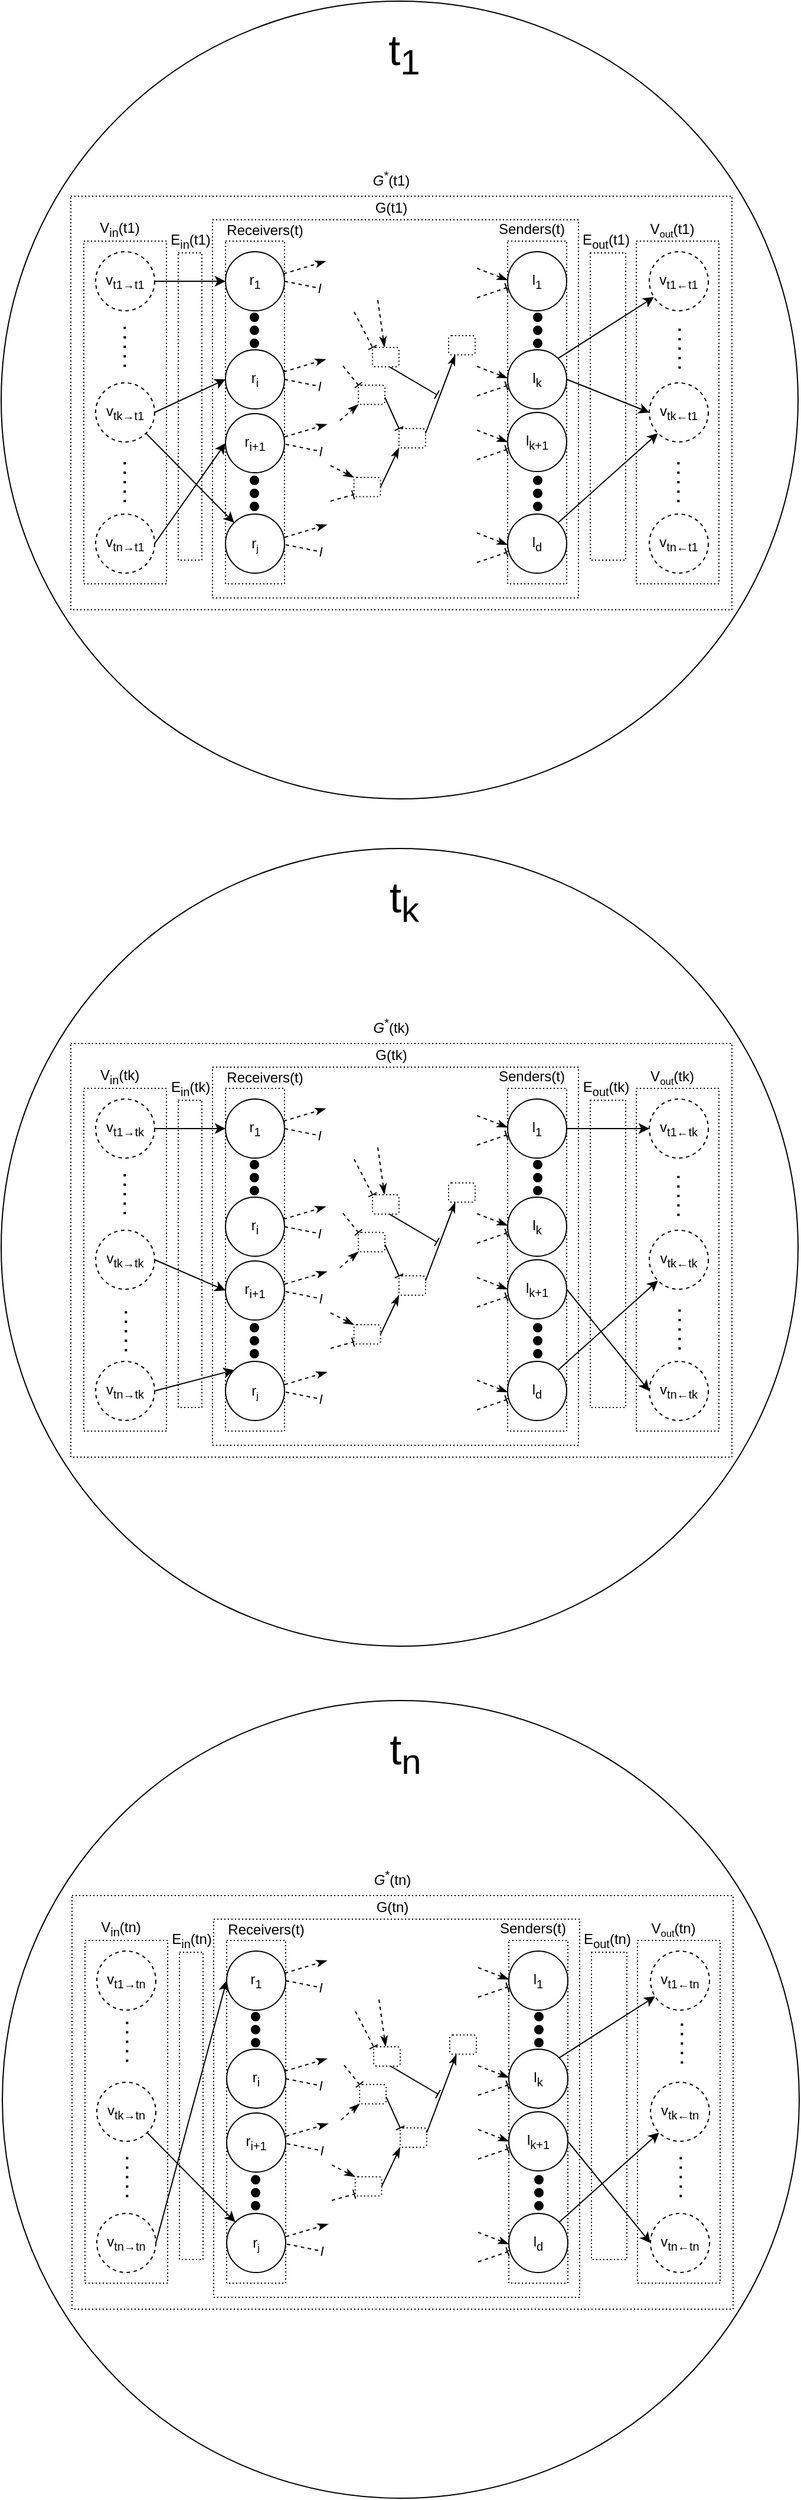<mxfile version="24.2.1" type="github">
  <diagram name="Page-1" id="blZKFijT3qBmkAFtz_N1">
    <mxGraphModel dx="286" dy="1803" grid="1" gridSize="10" guides="1" tooltips="1" connect="1" arrows="1" fold="1" page="1" pageScale="1" pageWidth="850" pageHeight="1100" math="0" shadow="0">
      <root>
        <mxCell id="0" />
        <mxCell id="1" parent="0" />
        <mxCell id="KCe79-yEBINX289Halzp-1" value="" style="rounded=0;whiteSpace=wrap;html=1;fillColor=none;dashed=1;dashPattern=1 2;" vertex="1" parent="1">
          <mxGeometry x="1604" y="138" width="30" height="260" as="geometry" />
        </mxCell>
        <mxCell id="KCe79-yEBINX289Halzp-2" value="" style="ellipse;whiteSpace=wrap;html=1;aspect=fixed;fillColor=none;" vertex="1" parent="1">
          <mxGeometry x="1105" y="-75" width="675" height="675" as="geometry" />
        </mxCell>
        <mxCell id="KCe79-yEBINX289Halzp-3" value="" style="rounded=0;whiteSpace=wrap;html=1;fillColor=none;dashed=1;dashPattern=1 2;" vertex="1" parent="1">
          <mxGeometry x="1534" y="128" width="50" height="290" as="geometry" />
        </mxCell>
        <mxCell id="KCe79-yEBINX289Halzp-4" value="" style="rounded=0;whiteSpace=wrap;html=1;fillColor=none;dashed=1;dashPattern=1 2;" vertex="1" parent="1">
          <mxGeometry x="1295" y="128" width="50" height="290" as="geometry" />
        </mxCell>
        <mxCell id="KCe79-yEBINX289Halzp-5" value="" style="rounded=0;whiteSpace=wrap;html=1;fillColor=none;dashed=1;dashPattern=1 2;" vertex="1" parent="1">
          <mxGeometry x="1164" y="90" width="560" height="350" as="geometry" />
        </mxCell>
        <mxCell id="KCe79-yEBINX289Halzp-6" value="" style="rounded=0;whiteSpace=wrap;html=1;fillColor=none;dashed=1;dashPattern=1 2;" vertex="1" parent="1">
          <mxGeometry x="1284" y="110" width="310" height="320" as="geometry" />
        </mxCell>
        <mxCell id="KCe79-yEBINX289Halzp-7" value="" style="rounded=0;whiteSpace=wrap;html=1;fillColor=none;dashed=1;dashPattern=1 2;" vertex="1" parent="1">
          <mxGeometry x="1643" y="128" width="70" height="290" as="geometry" />
        </mxCell>
        <mxCell id="KCe79-yEBINX289Halzp-8" value="" style="rounded=0;whiteSpace=wrap;html=1;fillColor=none;dashed=1;dashPattern=1 2;" vertex="1" parent="1">
          <mxGeometry x="1175" y="128" width="70" height="290" as="geometry" />
        </mxCell>
        <mxCell id="KCe79-yEBINX289Halzp-9" style="rounded=0;orthogonalLoop=1;jettySize=auto;html=1;exitX=1;exitY=0.5;exitDx=0;exitDy=0;entryX=0;entryY=0.5;entryDx=0;entryDy=0;" edge="1" parent="1" source="KCe79-yEBINX289Halzp-11" target="KCe79-yEBINX289Halzp-12">
          <mxGeometry relative="1" as="geometry" />
        </mxCell>
        <mxCell id="KCe79-yEBINX289Halzp-10" style="edgeStyle=none;rounded=0;orthogonalLoop=1;jettySize=auto;html=1;exitX=1;exitY=1;exitDx=0;exitDy=0;entryX=0;entryY=0;entryDx=0;entryDy=0;" edge="1" parent="1" source="KCe79-yEBINX289Halzp-11" target="KCe79-yEBINX289Halzp-21">
          <mxGeometry relative="1" as="geometry" />
        </mxCell>
        <mxCell id="KCe79-yEBINX289Halzp-11" value="v&lt;sub&gt;tk&lt;span style=&quot;font-size: 10px;&quot;&gt;→t1&lt;/span&gt;&lt;/sub&gt;" style="ellipse;whiteSpace=wrap;html=1;aspect=fixed;fillColor=none;dashed=1;" vertex="1" parent="1">
          <mxGeometry x="1185" y="248" width="50" height="50" as="geometry" />
        </mxCell>
        <mxCell id="KCe79-yEBINX289Halzp-12" value="r&lt;sub&gt;i&lt;/sub&gt;" style="ellipse;whiteSpace=wrap;html=1;aspect=fixed;fillColor=none;" vertex="1" parent="1">
          <mxGeometry x="1295" y="220" width="50" height="50" as="geometry" />
        </mxCell>
        <mxCell id="KCe79-yEBINX289Halzp-13" value="v&lt;sub&gt;tk&lt;span style=&quot;font-size: 10px;&quot;&gt;←t1&lt;/span&gt;&lt;/sub&gt;" style="ellipse;whiteSpace=wrap;html=1;aspect=fixed;fillColor=none;dashed=1;" vertex="1" parent="1">
          <mxGeometry x="1654" y="248" width="50" height="50" as="geometry" />
        </mxCell>
        <mxCell id="KCe79-yEBINX289Halzp-14" value="" style="endArrow=classic;html=1;rounded=0;entryX=0;entryY=0.5;entryDx=0;entryDy=0;exitX=1;exitY=0.5;exitDx=0;exitDy=0;" edge="1" parent="1" source="KCe79-yEBINX289Halzp-16" target="KCe79-yEBINX289Halzp-13">
          <mxGeometry width="50" height="50" relative="1" as="geometry">
            <mxPoint x="1584" y="233" as="sourcePoint" />
            <mxPoint x="1564" y="228" as="targetPoint" />
          </mxGeometry>
        </mxCell>
        <mxCell id="KCe79-yEBINX289Halzp-15" style="edgeStyle=none;rounded=0;orthogonalLoop=1;jettySize=auto;html=1;exitX=1;exitY=0;exitDx=0;exitDy=0;fontSize=36;startArrow=none;startFill=0;endArrow=classic;endFill=1;" edge="1" parent="1" source="KCe79-yEBINX289Halzp-16" target="KCe79-yEBINX289Halzp-22">
          <mxGeometry relative="1" as="geometry" />
        </mxCell>
        <mxCell id="KCe79-yEBINX289Halzp-16" value="l&lt;sub&gt;k&lt;/sub&gt;" style="ellipse;whiteSpace=wrap;html=1;aspect=fixed;fillColor=none;" vertex="1" parent="1">
          <mxGeometry x="1534" y="220" width="50" height="50" as="geometry" />
        </mxCell>
        <mxCell id="KCe79-yEBINX289Halzp-17" style="rounded=0;orthogonalLoop=1;jettySize=auto;html=1;exitX=1;exitY=0.5;exitDx=0;exitDy=0;entryX=0;entryY=0.5;entryDx=0;entryDy=0;" edge="1" parent="1" source="KCe79-yEBINX289Halzp-18" target="KCe79-yEBINX289Halzp-19">
          <mxGeometry relative="1" as="geometry" />
        </mxCell>
        <mxCell id="KCe79-yEBINX289Halzp-18" value="&lt;span style=&quot;font-size: 12px;&quot;&gt;v&lt;/span&gt;&lt;sub&gt;t1&lt;span style=&quot;font-size: 10px;&quot;&gt;→t1&lt;/span&gt;&lt;/sub&gt;" style="ellipse;whiteSpace=wrap;html=1;aspect=fixed;fillColor=none;dashed=1;" vertex="1" parent="1">
          <mxGeometry x="1185" y="137" width="50" height="50" as="geometry" />
        </mxCell>
        <mxCell id="KCe79-yEBINX289Halzp-19" value="r&lt;sub&gt;1&lt;/sub&gt;" style="ellipse;whiteSpace=wrap;html=1;aspect=fixed;fillColor=none;" vertex="1" parent="1">
          <mxGeometry x="1295" y="137" width="50" height="50" as="geometry" />
        </mxCell>
        <mxCell id="KCe79-yEBINX289Halzp-265" style="edgeStyle=none;rounded=0;orthogonalLoop=1;jettySize=auto;html=1;exitX=1;exitY=0.5;exitDx=0;exitDy=0;entryX=0;entryY=0.5;entryDx=0;entryDy=0;" edge="1" parent="1" source="KCe79-yEBINX289Halzp-20" target="KCe79-yEBINX289Halzp-37">
          <mxGeometry relative="1" as="geometry" />
        </mxCell>
        <mxCell id="KCe79-yEBINX289Halzp-20" value="v&lt;sub&gt;tn&lt;span style=&quot;font-size: 10px;&quot;&gt;→t1&lt;/span&gt;&lt;/sub&gt;" style="ellipse;whiteSpace=wrap;html=1;aspect=fixed;fillColor=none;dashed=1;" vertex="1" parent="1">
          <mxGeometry x="1185" y="359" width="50" height="50" as="geometry" />
        </mxCell>
        <mxCell id="KCe79-yEBINX289Halzp-21" value="r&lt;span style=&quot;font-size: 10px;&quot;&gt;&lt;sub&gt;j&lt;/sub&gt;&lt;/span&gt;" style="ellipse;whiteSpace=wrap;html=1;aspect=fixed;fillColor=none;" vertex="1" parent="1">
          <mxGeometry x="1295" y="359" width="50" height="50" as="geometry" />
        </mxCell>
        <mxCell id="KCe79-yEBINX289Halzp-22" value="v&lt;sub&gt;t1&lt;span style=&quot;font-size: 10px;&quot;&gt;←t1&lt;/span&gt;&lt;/sub&gt;" style="ellipse;whiteSpace=wrap;html=1;aspect=fixed;fillColor=none;dashed=1;" vertex="1" parent="1">
          <mxGeometry x="1654" y="137" width="50" height="50" as="geometry" />
        </mxCell>
        <mxCell id="KCe79-yEBINX289Halzp-23" value="l&lt;sub&gt;1&lt;/sub&gt;" style="ellipse;whiteSpace=wrap;html=1;aspect=fixed;fillColor=none;" vertex="1" parent="1">
          <mxGeometry x="1534" y="137" width="50" height="50" as="geometry" />
        </mxCell>
        <mxCell id="KCe79-yEBINX289Halzp-24" value="v&lt;sub&gt;tn&lt;span style=&quot;font-size: 10px;&quot;&gt;←t1&lt;/span&gt;&lt;/sub&gt;" style="ellipse;whiteSpace=wrap;html=1;aspect=fixed;fillColor=none;dashed=1;" vertex="1" parent="1">
          <mxGeometry x="1654" y="359" width="50" height="50" as="geometry" />
        </mxCell>
        <mxCell id="KCe79-yEBINX289Halzp-25" style="edgeStyle=none;rounded=0;orthogonalLoop=1;jettySize=auto;html=1;exitX=1;exitY=0;exitDx=0;exitDy=0;entryX=0;entryY=1;entryDx=0;entryDy=0;" edge="1" parent="1" source="KCe79-yEBINX289Halzp-26" target="KCe79-yEBINX289Halzp-13">
          <mxGeometry relative="1" as="geometry" />
        </mxCell>
        <mxCell id="KCe79-yEBINX289Halzp-26" value="l&lt;sub&gt;d&lt;/sub&gt;" style="ellipse;whiteSpace=wrap;html=1;aspect=fixed;fillColor=none;" vertex="1" parent="1">
          <mxGeometry x="1534" y="359" width="50" height="50" as="geometry" />
        </mxCell>
        <mxCell id="KCe79-yEBINX289Halzp-27" value="V&lt;sub&gt;in&lt;/sub&gt;(t1)" style="text;html=1;align=center;verticalAlign=middle;resizable=0;points=[];autosize=1;strokeColor=none;fillColor=none;" vertex="1" parent="1">
          <mxGeometry x="1175" y="103" width="60" height="30" as="geometry" />
        </mxCell>
        <mxCell id="KCe79-yEBINX289Halzp-28" value="V&lt;span style=&quot;font-size: 10px;&quot;&gt;&lt;sub&gt;out&lt;/sub&gt;&lt;/span&gt;(t1)" style="text;html=1;align=center;verticalAlign=middle;resizable=0;points=[];autosize=1;strokeColor=none;fillColor=none;" vertex="1" parent="1">
          <mxGeometry x="1643" y="103" width="60" height="30" as="geometry" />
        </mxCell>
        <mxCell id="KCe79-yEBINX289Halzp-29" value="G(t1)" style="text;html=1;align=center;verticalAlign=middle;resizable=0;points=[];autosize=1;strokeColor=none;fillColor=none;rotation=0;" vertex="1" parent="1">
          <mxGeometry x="1410" y="85" width="50" height="30" as="geometry" />
        </mxCell>
        <mxCell id="KCe79-yEBINX289Halzp-30" value="E&lt;sub&gt;in&lt;/sub&gt;(t1)" style="text;html=1;align=center;verticalAlign=middle;resizable=0;points=[];autosize=1;strokeColor=none;fillColor=none;" vertex="1" parent="1">
          <mxGeometry x="1235" y="113" width="60" height="30" as="geometry" />
        </mxCell>
        <mxCell id="KCe79-yEBINX289Halzp-31" value="E&lt;sub&gt;out&lt;/sub&gt;(t1)" style="text;html=1;align=center;verticalAlign=middle;resizable=0;points=[];autosize=1;strokeColor=none;fillColor=none;" vertex="1" parent="1">
          <mxGeometry x="1587" y="113" width="60" height="30" as="geometry" />
        </mxCell>
        <mxCell id="KCe79-yEBINX289Halzp-32" value="&lt;i&gt;G&lt;/i&gt;&lt;sup&gt;*&lt;/sup&gt;(t1)" style="text;html=1;align=center;verticalAlign=middle;resizable=0;points=[];autosize=1;strokeColor=none;fillColor=none;" vertex="1" parent="1">
          <mxGeometry x="1410" y="60" width="50" height="30" as="geometry" />
        </mxCell>
        <mxCell id="KCe79-yEBINX289Halzp-33" value="" style="rounded=0;whiteSpace=wrap;html=1;fillColor=none;dashed=1;dashPattern=1 2;" vertex="1" parent="1">
          <mxGeometry x="1255" y="138" width="20" height="260" as="geometry" />
        </mxCell>
        <mxCell id="KCe79-yEBINX289Halzp-34" value="" style="ellipse;whiteSpace=wrap;html=1;aspect=fixed;fillColor=#000000;rotation=90;" vertex="1" parent="1">
          <mxGeometry x="1316" y="189" width="7" height="7" as="geometry" />
        </mxCell>
        <mxCell id="KCe79-yEBINX289Halzp-35" value="" style="ellipse;whiteSpace=wrap;html=1;aspect=fixed;fillColor=#000000;rotation=90;" vertex="1" parent="1">
          <mxGeometry x="1316" y="200" width="7" height="7" as="geometry" />
        </mxCell>
        <mxCell id="KCe79-yEBINX289Halzp-36" value="" style="ellipse;whiteSpace=wrap;html=1;aspect=fixed;fillColor=#000000;rotation=90;" vertex="1" parent="1">
          <mxGeometry x="1316" y="211" width="7" height="7" as="geometry" />
        </mxCell>
        <mxCell id="KCe79-yEBINX289Halzp-37" value="r&lt;sub&gt;i+1&lt;/sub&gt;" style="ellipse;whiteSpace=wrap;html=1;aspect=fixed;fillColor=none;" vertex="1" parent="1">
          <mxGeometry x="1295" y="274" width="50" height="50" as="geometry" />
        </mxCell>
        <mxCell id="KCe79-yEBINX289Halzp-38" value="" style="ellipse;whiteSpace=wrap;html=1;aspect=fixed;fillColor=#000000;rotation=90;" vertex="1" parent="1">
          <mxGeometry x="1316" y="327" width="7" height="7" as="geometry" />
        </mxCell>
        <mxCell id="KCe79-yEBINX289Halzp-39" value="" style="ellipse;whiteSpace=wrap;html=1;aspect=fixed;fillColor=#000000;rotation=90;" vertex="1" parent="1">
          <mxGeometry x="1316" y="338" width="7" height="7" as="geometry" />
        </mxCell>
        <mxCell id="KCe79-yEBINX289Halzp-40" value="" style="ellipse;whiteSpace=wrap;html=1;aspect=fixed;fillColor=#000000;rotation=90;" vertex="1" parent="1">
          <mxGeometry x="1316" y="349" width="7" height="7" as="geometry" />
        </mxCell>
        <mxCell id="KCe79-yEBINX289Halzp-41" value="" style="ellipse;whiteSpace=wrap;html=1;aspect=fixed;fillColor=#000000;rotation=90;" vertex="1" parent="1">
          <mxGeometry x="1556" y="189" width="7" height="7" as="geometry" />
        </mxCell>
        <mxCell id="KCe79-yEBINX289Halzp-42" value="" style="ellipse;whiteSpace=wrap;html=1;aspect=fixed;fillColor=#000000;rotation=90;" vertex="1" parent="1">
          <mxGeometry x="1556" y="200" width="7" height="7" as="geometry" />
        </mxCell>
        <mxCell id="KCe79-yEBINX289Halzp-43" value="" style="ellipse;whiteSpace=wrap;html=1;aspect=fixed;fillColor=#000000;rotation=90;" vertex="1" parent="1">
          <mxGeometry x="1556" y="211" width="7" height="7" as="geometry" />
        </mxCell>
        <mxCell id="KCe79-yEBINX289Halzp-44" value="" style="ellipse;whiteSpace=wrap;html=1;aspect=fixed;fillColor=#000000;rotation=90;" vertex="1" parent="1">
          <mxGeometry x="1556" y="327" width="7" height="7" as="geometry" />
        </mxCell>
        <mxCell id="KCe79-yEBINX289Halzp-45" value="" style="ellipse;whiteSpace=wrap;html=1;aspect=fixed;fillColor=#000000;rotation=90;" vertex="1" parent="1">
          <mxGeometry x="1556" y="338" width="7" height="7" as="geometry" />
        </mxCell>
        <mxCell id="KCe79-yEBINX289Halzp-46" value="" style="ellipse;whiteSpace=wrap;html=1;aspect=fixed;fillColor=#000000;rotation=90;" vertex="1" parent="1">
          <mxGeometry x="1556" y="349" width="7" height="7" as="geometry" />
        </mxCell>
        <mxCell id="KCe79-yEBINX289Halzp-48" value="l&lt;sub&gt;k+1&lt;/sub&gt;" style="ellipse;whiteSpace=wrap;html=1;aspect=fixed;fillColor=none;" vertex="1" parent="1">
          <mxGeometry x="1534" y="273" width="50" height="50" as="geometry" />
        </mxCell>
        <mxCell id="KCe79-yEBINX289Halzp-49" value="Receivers(t)" style="text;html=1;align=center;verticalAlign=middle;resizable=0;points=[];autosize=1;strokeColor=none;fillColor=none;" vertex="1" parent="1">
          <mxGeometry x="1283" y="104" width="90" height="30" as="geometry" />
        </mxCell>
        <mxCell id="KCe79-yEBINX289Halzp-50" value="Senders(t)" style="text;html=1;align=center;verticalAlign=middle;resizable=0;points=[];autosize=1;strokeColor=none;fillColor=none;" vertex="1" parent="1">
          <mxGeometry x="1514" y="103" width="80" height="30" as="geometry" />
        </mxCell>
        <mxCell id="KCe79-yEBINX289Halzp-51" value="" style="group;dashed=1;dashPattern=1 2;fillColor=none;" vertex="1" connectable="0" parent="1">
          <mxGeometry x="1387" y="220" width="116" height="90" as="geometry" />
        </mxCell>
        <mxCell id="KCe79-yEBINX289Halzp-52" style="edgeStyle=none;rounded=0;orthogonalLoop=1;jettySize=auto;html=1;exitX=0.65;exitY=1.017;exitDx=0;exitDy=0;endArrow=baseDash;endFill=0;exitPerimeter=0;" edge="1" parent="KCe79-yEBINX289Halzp-51" source="KCe79-yEBINX289Halzp-64">
          <mxGeometry relative="1" as="geometry">
            <mxPoint x="87" y="38" as="targetPoint" />
            <mxPoint x="76.71" y="38.066" as="sourcePoint" />
          </mxGeometry>
        </mxCell>
        <mxCell id="KCe79-yEBINX289Halzp-53" value="" style="rounded=1;whiteSpace=wrap;html=1;dashed=1;dashPattern=1 2;fillColor=none;" vertex="1" parent="KCe79-yEBINX289Halzp-51">
          <mxGeometry x="96.998" y="-12.003" width="22.452" height="16.314" as="geometry" />
        </mxCell>
        <mxCell id="KCe79-yEBINX289Halzp-54" value="" style="rounded=1;whiteSpace=wrap;html=1;dashed=1;dashPattern=1 2;fillColor=none;" vertex="1" parent="KCe79-yEBINX289Halzp-51">
          <mxGeometry x="55.006" y="66.662" width="22.452" height="16.314" as="geometry" />
        </mxCell>
        <mxCell id="KCe79-yEBINX289Halzp-55" style="edgeStyle=none;rounded=0;orthogonalLoop=1;jettySize=auto;html=1;exitX=1;exitY=0.25;exitDx=0;exitDy=0;entryX=0.25;entryY=1;entryDx=0;entryDy=0;endArrow=classicThin;endFill=1;" edge="1" parent="KCe79-yEBINX289Halzp-51" source="KCe79-yEBINX289Halzp-54" target="KCe79-yEBINX289Halzp-53">
          <mxGeometry relative="1" as="geometry">
            <mxPoint x="72.968" y="59.819" as="sourcePoint" />
            <mxPoint x="92.426" y="43.244" as="targetPoint" />
          </mxGeometry>
        </mxCell>
        <mxCell id="KCe79-yEBINX289Halzp-56" value="" style="rounded=1;whiteSpace=wrap;html=1;dashed=1;dashPattern=1 2;fillColor=none;" vertex="1" parent="KCe79-yEBINX289Halzp-51">
          <mxGeometry x="20.581" y="29.909" width="22.452" height="16.314" as="geometry" />
        </mxCell>
        <mxCell id="KCe79-yEBINX289Halzp-57" style="rounded=0;orthogonalLoop=1;jettySize=auto;html=1;exitX=1;exitY=0.633;exitDx=0;exitDy=0;entryX=0;entryY=0;entryDx=0;entryDy=0;endArrow=baseDash;endFill=0;exitPerimeter=0;" edge="1" parent="KCe79-yEBINX289Halzp-51" source="KCe79-yEBINX289Halzp-56" target="KCe79-yEBINX289Halzp-54">
          <mxGeometry relative="1" as="geometry">
            <mxPoint x="58" y="54.381" as="targetPoint" />
            <mxPoint x="42.711" y="40.319" as="sourcePoint" />
          </mxGeometry>
        </mxCell>
        <mxCell id="KCe79-yEBINX289Halzp-58" style="rounded=0;orthogonalLoop=1;jettySize=auto;html=1;entryX=0;entryY=0;entryDx=0;entryDy=0;endArrow=baseDash;endFill=0;dashed=1;" edge="1" parent="KCe79-yEBINX289Halzp-51" target="KCe79-yEBINX289Halzp-64">
          <mxGeometry relative="1" as="geometry">
            <mxPoint x="56.877" y="54.381" as="targetPoint" />
            <mxPoint x="17" y="-32" as="sourcePoint" />
          </mxGeometry>
        </mxCell>
        <mxCell id="KCe79-yEBINX289Halzp-59" style="rounded=0;orthogonalLoop=1;jettySize=auto;html=1;entryX=0;entryY=0;entryDx=0;entryDy=0;endArrow=baseDash;endFill=0;dashed=1;" edge="1" parent="KCe79-yEBINX289Halzp-51" target="KCe79-yEBINX289Halzp-56">
          <mxGeometry relative="1" as="geometry">
            <mxPoint x="63.613" y="24.471" as="targetPoint" />
            <mxPoint x="7.484" y="13.595" as="sourcePoint" />
          </mxGeometry>
        </mxCell>
        <mxCell id="KCe79-yEBINX289Halzp-60" style="rounded=0;orthogonalLoop=1;jettySize=auto;html=1;endArrow=baseDash;endFill=0;dashed=1;entryX=-0.033;entryY=0.9;entryDx=0;entryDy=0;entryPerimeter=0;" edge="1" parent="KCe79-yEBINX289Halzp-51" target="KCe79-yEBINX289Halzp-81">
          <mxGeometry relative="1" as="geometry">
            <mxPoint x="14.968" y="84.29" as="targetPoint" />
            <mxPoint x="-3" y="128" as="sourcePoint" />
          </mxGeometry>
        </mxCell>
        <mxCell id="KCe79-yEBINX289Halzp-61" style="edgeStyle=none;rounded=0;orthogonalLoop=1;jettySize=auto;html=1;exitX=1;exitY=0.5;exitDx=0;exitDy=0;entryX=0;entryY=1;entryDx=0;entryDy=0;endArrow=classicThin;endFill=1;dashed=1;" edge="1" parent="KCe79-yEBINX289Halzp-51">
          <mxGeometry relative="1" as="geometry">
            <mxPoint x="4.865" y="59.819" as="sourcePoint" />
            <mxPoint x="20.581" y="46.224" as="targetPoint" />
          </mxGeometry>
        </mxCell>
        <mxCell id="KCe79-yEBINX289Halzp-62" style="edgeStyle=none;rounded=0;orthogonalLoop=1;jettySize=auto;html=1;entryX=0;entryY=0;entryDx=0;entryDy=0;endArrow=classicThin;endFill=1;dashed=1;" edge="1" parent="KCe79-yEBINX289Halzp-51" target="KCe79-yEBINX289Halzp-81">
          <mxGeometry relative="1" as="geometry">
            <mxPoint x="-3" y="98" as="sourcePoint" />
            <mxPoint x="16.839" y="74.773" as="targetPoint" />
          </mxGeometry>
        </mxCell>
        <mxCell id="KCe79-yEBINX289Halzp-63" style="edgeStyle=none;rounded=0;orthogonalLoop=1;jettySize=auto;html=1;entryX=0.45;entryY=-0.017;entryDx=0;entryDy=0;endArrow=classicThin;endFill=1;dashed=1;entryPerimeter=0;" edge="1" parent="KCe79-yEBINX289Halzp-51" target="KCe79-yEBINX289Halzp-64">
          <mxGeometry relative="1" as="geometry">
            <mxPoint x="37" y="-42" as="sourcePoint" />
            <mxPoint x="18.71" y="77.492" as="targetPoint" />
          </mxGeometry>
        </mxCell>
        <mxCell id="KCe79-yEBINX289Halzp-64" value="" style="rounded=1;whiteSpace=wrap;html=1;dashed=1;dashPattern=1 2;fillColor=none;" vertex="1" parent="KCe79-yEBINX289Halzp-51">
          <mxGeometry x="32.552" y="-1.998" width="22.452" height="16.314" as="geometry" />
        </mxCell>
        <mxCell id="KCe79-yEBINX289Halzp-65" style="edgeStyle=none;rounded=0;orthogonalLoop=1;jettySize=auto;html=1;endArrow=baseDash;endFill=0;dashed=1;exitX=1;exitY=0.5;exitDx=0;exitDy=0;" edge="1" parent="1" source="KCe79-yEBINX289Halzp-19">
          <mxGeometry relative="1" as="geometry">
            <mxPoint x="1375" y="168" as="targetPoint" />
            <mxPoint x="1355" y="168" as="sourcePoint" />
          </mxGeometry>
        </mxCell>
        <mxCell id="KCe79-yEBINX289Halzp-66" style="edgeStyle=none;rounded=0;orthogonalLoop=1;jettySize=auto;html=1;exitX=0.983;exitY=0.373;exitDx=0;exitDy=0;dashed=1;endArrow=classicThin;endFill=1;exitPerimeter=0;" edge="1" parent="1" source="KCe79-yEBINX289Halzp-19">
          <mxGeometry relative="1" as="geometry">
            <mxPoint x="1380" y="145.0" as="targetPoint" />
            <mxPoint x="1348" y="155.422" as="sourcePoint" />
          </mxGeometry>
        </mxCell>
        <mxCell id="KCe79-yEBINX289Halzp-67" style="edgeStyle=none;rounded=0;orthogonalLoop=1;jettySize=auto;html=1;endArrow=baseDash;endFill=0;dashed=1;exitX=1;exitY=0.5;exitDx=0;exitDy=0;" edge="1" parent="1">
          <mxGeometry relative="1" as="geometry">
            <mxPoint x="1375" y="251" as="targetPoint" />
            <mxPoint x="1345.0" y="245.0" as="sourcePoint" />
          </mxGeometry>
        </mxCell>
        <mxCell id="KCe79-yEBINX289Halzp-68" style="edgeStyle=none;rounded=0;orthogonalLoop=1;jettySize=auto;html=1;exitX=0.983;exitY=0.373;exitDx=0;exitDy=0;dashed=1;endArrow=classicThin;endFill=1;exitPerimeter=0;" edge="1" parent="1">
          <mxGeometry relative="1" as="geometry">
            <mxPoint x="1380" y="228" as="targetPoint" />
            <mxPoint x="1344.15" y="238.65" as="sourcePoint" />
          </mxGeometry>
        </mxCell>
        <mxCell id="KCe79-yEBINX289Halzp-69" style="edgeStyle=none;rounded=0;orthogonalLoop=1;jettySize=auto;html=1;endArrow=baseDash;endFill=0;dashed=1;exitX=1;exitY=0.5;exitDx=0;exitDy=0;" edge="1" parent="1">
          <mxGeometry relative="1" as="geometry">
            <mxPoint x="1376" y="306" as="targetPoint" />
            <mxPoint x="1346.0" y="300.0" as="sourcePoint" />
          </mxGeometry>
        </mxCell>
        <mxCell id="KCe79-yEBINX289Halzp-70" style="edgeStyle=none;rounded=0;orthogonalLoop=1;jettySize=auto;html=1;exitX=0.983;exitY=0.373;exitDx=0;exitDy=0;dashed=1;endArrow=classicThin;endFill=1;exitPerimeter=0;" edge="1" parent="1">
          <mxGeometry relative="1" as="geometry">
            <mxPoint x="1381" y="283" as="targetPoint" />
            <mxPoint x="1345.15" y="293.65" as="sourcePoint" />
          </mxGeometry>
        </mxCell>
        <mxCell id="KCe79-yEBINX289Halzp-71" style="edgeStyle=none;rounded=0;orthogonalLoop=1;jettySize=auto;html=1;endArrow=baseDash;endFill=0;dashed=1;exitX=1;exitY=0.5;exitDx=0;exitDy=0;" edge="1" parent="1">
          <mxGeometry relative="1" as="geometry">
            <mxPoint x="1376" y="391" as="targetPoint" />
            <mxPoint x="1346.0" y="385.0" as="sourcePoint" />
          </mxGeometry>
        </mxCell>
        <mxCell id="KCe79-yEBINX289Halzp-72" style="edgeStyle=none;rounded=0;orthogonalLoop=1;jettySize=auto;html=1;exitX=0.983;exitY=0.373;exitDx=0;exitDy=0;dashed=1;endArrow=classicThin;endFill=1;exitPerimeter=0;" edge="1" parent="1">
          <mxGeometry relative="1" as="geometry">
            <mxPoint x="1381" y="368" as="targetPoint" />
            <mxPoint x="1345.15" y="378.65" as="sourcePoint" />
          </mxGeometry>
        </mxCell>
        <mxCell id="KCe79-yEBINX289Halzp-73" style="edgeStyle=none;rounded=0;orthogonalLoop=1;jettySize=auto;html=1;endArrow=baseDash;endFill=0;dashed=1;entryX=-0.021;entryY=0.63;entryDx=0;entryDy=0;entryPerimeter=0;" edge="1" parent="1" target="KCe79-yEBINX289Halzp-48">
          <mxGeometry relative="1" as="geometry">
            <mxPoint x="1536" y="311" as="targetPoint" />
            <mxPoint x="1508" y="313" as="sourcePoint" />
          </mxGeometry>
        </mxCell>
        <mxCell id="KCe79-yEBINX289Halzp-74" style="edgeStyle=none;rounded=0;orthogonalLoop=1;jettySize=auto;html=1;dashed=1;endArrow=classicThin;endFill=1;entryX=0;entryY=0.5;entryDx=0;entryDy=0;" edge="1" parent="1" target="KCe79-yEBINX289Halzp-48">
          <mxGeometry relative="1" as="geometry">
            <mxPoint x="1541" y="288" as="targetPoint" />
            <mxPoint x="1508" y="288" as="sourcePoint" />
          </mxGeometry>
        </mxCell>
        <mxCell id="KCe79-yEBINX289Halzp-75" style="edgeStyle=none;rounded=0;orthogonalLoop=1;jettySize=auto;html=1;endArrow=baseDash;endFill=0;dashed=1;entryX=-0.021;entryY=0.63;entryDx=0;entryDy=0;entryPerimeter=0;" edge="1" parent="1">
          <mxGeometry relative="1" as="geometry">
            <mxPoint x="1532.95" y="250.5" as="targetPoint" />
            <mxPoint x="1508" y="259.0" as="sourcePoint" />
          </mxGeometry>
        </mxCell>
        <mxCell id="KCe79-yEBINX289Halzp-76" style="edgeStyle=none;rounded=0;orthogonalLoop=1;jettySize=auto;html=1;dashed=1;endArrow=classicThin;endFill=1;entryX=0;entryY=0.5;entryDx=0;entryDy=0;" edge="1" parent="1">
          <mxGeometry relative="1" as="geometry">
            <mxPoint x="1534.0" y="244.0" as="targetPoint" />
            <mxPoint x="1508" y="234.0" as="sourcePoint" />
          </mxGeometry>
        </mxCell>
        <mxCell id="KCe79-yEBINX289Halzp-77" style="edgeStyle=none;rounded=0;orthogonalLoop=1;jettySize=auto;html=1;endArrow=baseDash;endFill=0;dashed=1;entryX=-0.021;entryY=0.63;entryDx=0;entryDy=0;entryPerimeter=0;" edge="1" parent="1">
          <mxGeometry relative="1" as="geometry">
            <mxPoint x="1532.95" y="391.5" as="targetPoint" />
            <mxPoint x="1508" y="400.0" as="sourcePoint" />
          </mxGeometry>
        </mxCell>
        <mxCell id="KCe79-yEBINX289Halzp-78" style="edgeStyle=none;rounded=0;orthogonalLoop=1;jettySize=auto;html=1;dashed=1;endArrow=classicThin;endFill=1;entryX=0;entryY=0.5;entryDx=0;entryDy=0;" edge="1" parent="1">
          <mxGeometry relative="1" as="geometry">
            <mxPoint x="1534.0" y="385.0" as="targetPoint" />
            <mxPoint x="1508" y="375.0" as="sourcePoint" />
          </mxGeometry>
        </mxCell>
        <mxCell id="KCe79-yEBINX289Halzp-79" style="edgeStyle=none;rounded=0;orthogonalLoop=1;jettySize=auto;html=1;endArrow=baseDash;endFill=0;dashed=1;entryX=-0.021;entryY=0.63;entryDx=0;entryDy=0;entryPerimeter=0;" edge="1" parent="1">
          <mxGeometry relative="1" as="geometry">
            <mxPoint x="1532.95" y="167.5" as="targetPoint" />
            <mxPoint x="1508" y="176" as="sourcePoint" />
          </mxGeometry>
        </mxCell>
        <mxCell id="KCe79-yEBINX289Halzp-80" style="edgeStyle=none;rounded=0;orthogonalLoop=1;jettySize=auto;html=1;dashed=1;endArrow=classicThin;endFill=1;entryX=0;entryY=0.5;entryDx=0;entryDy=0;" edge="1" parent="1">
          <mxGeometry relative="1" as="geometry">
            <mxPoint x="1534.0" y="161" as="targetPoint" />
            <mxPoint x="1508" y="151" as="sourcePoint" />
          </mxGeometry>
        </mxCell>
        <mxCell id="KCe79-yEBINX289Halzp-81" value="" style="rounded=1;whiteSpace=wrap;html=1;dashed=1;dashPattern=1 2;fillColor=none;" vertex="1" parent="1">
          <mxGeometry x="1403.839" y="327.996" width="22.452" height="16.314" as="geometry" />
        </mxCell>
        <mxCell id="KCe79-yEBINX289Halzp-82" style="edgeStyle=none;rounded=0;orthogonalLoop=1;jettySize=auto;html=1;exitX=1;exitY=0.5;exitDx=0;exitDy=0;entryX=0;entryY=1;entryDx=0;entryDy=0;endArrow=classicThin;endFill=1;" edge="1" parent="1" source="KCe79-yEBINX289Halzp-81" target="KCe79-yEBINX289Halzp-54">
          <mxGeometry relative="1" as="geometry">
            <mxPoint x="1425.969" y="302.038" as="sourcePoint" />
            <mxPoint x="1447.192" y="287.509" as="targetPoint" />
          </mxGeometry>
        </mxCell>
        <mxCell id="KCe79-yEBINX289Halzp-83" value="&lt;font style=&quot;font-size: 36px;&quot;&gt;t&lt;sub&gt;1&lt;/sub&gt;&lt;/font&gt;" style="text;html=1;align=center;verticalAlign=middle;resizable=0;points=[];autosize=1;strokeColor=none;fillColor=none;" vertex="1" parent="1">
          <mxGeometry x="1421" y="-60" width="50" height="60" as="geometry" />
        </mxCell>
        <mxCell id="KCe79-yEBINX289Halzp-84" value="" style="rounded=0;whiteSpace=wrap;html=1;fillColor=none;dashed=1;dashPattern=1 2;" vertex="1" parent="1">
          <mxGeometry x="1604" y="855" width="30" height="260" as="geometry" />
        </mxCell>
        <mxCell id="KCe79-yEBINX289Halzp-85" value="" style="ellipse;whiteSpace=wrap;html=1;aspect=fixed;fillColor=none;" vertex="1" parent="1">
          <mxGeometry x="1105" y="642" width="675" height="675" as="geometry" />
        </mxCell>
        <mxCell id="KCe79-yEBINX289Halzp-86" value="" style="rounded=0;whiteSpace=wrap;html=1;fillColor=none;dashed=1;dashPattern=1 2;" vertex="1" parent="1">
          <mxGeometry x="1534" y="845" width="50" height="290" as="geometry" />
        </mxCell>
        <mxCell id="KCe79-yEBINX289Halzp-87" value="" style="rounded=0;whiteSpace=wrap;html=1;fillColor=none;dashed=1;dashPattern=1 2;" vertex="1" parent="1">
          <mxGeometry x="1295" y="845" width="50" height="290" as="geometry" />
        </mxCell>
        <mxCell id="KCe79-yEBINX289Halzp-88" value="" style="rounded=0;whiteSpace=wrap;html=1;fillColor=none;dashed=1;dashPattern=1 2;" vertex="1" parent="1">
          <mxGeometry x="1164" y="807" width="560" height="350" as="geometry" />
        </mxCell>
        <mxCell id="KCe79-yEBINX289Halzp-89" value="" style="rounded=0;whiteSpace=wrap;html=1;fillColor=none;dashed=1;dashPattern=1 2;" vertex="1" parent="1">
          <mxGeometry x="1284" y="827" width="310" height="320" as="geometry" />
        </mxCell>
        <mxCell id="KCe79-yEBINX289Halzp-90" value="" style="rounded=0;whiteSpace=wrap;html=1;fillColor=none;dashed=1;dashPattern=1 2;" vertex="1" parent="1">
          <mxGeometry x="1643" y="845" width="70" height="290" as="geometry" />
        </mxCell>
        <mxCell id="KCe79-yEBINX289Halzp-91" value="" style="rounded=0;whiteSpace=wrap;html=1;fillColor=none;dashed=1;dashPattern=1 2;" vertex="1" parent="1">
          <mxGeometry x="1175" y="845" width="70" height="290" as="geometry" />
        </mxCell>
        <mxCell id="KCe79-yEBINX289Halzp-92" style="rounded=0;orthogonalLoop=1;jettySize=auto;html=1;exitX=1;exitY=0.5;exitDx=0;exitDy=0;entryX=0;entryY=0.5;entryDx=0;entryDy=0;" edge="1" parent="1" source="KCe79-yEBINX289Halzp-94" target="KCe79-yEBINX289Halzp-120">
          <mxGeometry relative="1" as="geometry" />
        </mxCell>
        <mxCell id="KCe79-yEBINX289Halzp-93" style="edgeStyle=none;rounded=0;orthogonalLoop=1;jettySize=auto;html=1;exitX=1;exitY=0.5;exitDx=0;exitDy=0;entryX=0;entryY=0;entryDx=0;entryDy=0;" edge="1" parent="1" source="KCe79-yEBINX289Halzp-103" target="KCe79-yEBINX289Halzp-104">
          <mxGeometry relative="1" as="geometry" />
        </mxCell>
        <mxCell id="KCe79-yEBINX289Halzp-94" value="v&lt;sub&gt;tk&lt;span style=&quot;font-size: 10px;&quot;&gt;→tk&lt;/span&gt;&lt;/sub&gt;" style="ellipse;whiteSpace=wrap;html=1;aspect=fixed;fillColor=none;dashed=1;" vertex="1" parent="1">
          <mxGeometry x="1185" y="965" width="50" height="50" as="geometry" />
        </mxCell>
        <mxCell id="KCe79-yEBINX289Halzp-95" value="r&lt;sub&gt;i&lt;/sub&gt;" style="ellipse;whiteSpace=wrap;html=1;aspect=fixed;fillColor=none;" vertex="1" parent="1">
          <mxGeometry x="1295" y="937" width="50" height="50" as="geometry" />
        </mxCell>
        <mxCell id="KCe79-yEBINX289Halzp-96" value="v&lt;sub&gt;tk&lt;span style=&quot;font-size: 10px;&quot;&gt;←tk&lt;/span&gt;&lt;/sub&gt;" style="ellipse;whiteSpace=wrap;html=1;aspect=fixed;fillColor=none;dashed=1;" vertex="1" parent="1">
          <mxGeometry x="1654" y="965" width="50" height="50" as="geometry" />
        </mxCell>
        <mxCell id="KCe79-yEBINX289Halzp-99" value="l&lt;sub&gt;k&lt;/sub&gt;" style="ellipse;whiteSpace=wrap;html=1;aspect=fixed;fillColor=none;" vertex="1" parent="1">
          <mxGeometry x="1534" y="937" width="50" height="50" as="geometry" />
        </mxCell>
        <mxCell id="KCe79-yEBINX289Halzp-100" style="rounded=0;orthogonalLoop=1;jettySize=auto;html=1;exitX=1;exitY=0.5;exitDx=0;exitDy=0;entryX=0;entryY=0.5;entryDx=0;entryDy=0;" edge="1" parent="1" source="KCe79-yEBINX289Halzp-101" target="KCe79-yEBINX289Halzp-102">
          <mxGeometry relative="1" as="geometry" />
        </mxCell>
        <mxCell id="KCe79-yEBINX289Halzp-101" value="&lt;span style=&quot;font-size: 12px;&quot;&gt;v&lt;/span&gt;&lt;sub&gt;t1&lt;span style=&quot;font-size: 10px;&quot;&gt;→tk&lt;/span&gt;&lt;/sub&gt;" style="ellipse;whiteSpace=wrap;html=1;aspect=fixed;fillColor=none;dashed=1;" vertex="1" parent="1">
          <mxGeometry x="1185" y="854" width="50" height="50" as="geometry" />
        </mxCell>
        <mxCell id="KCe79-yEBINX289Halzp-102" value="r&lt;sub&gt;1&lt;/sub&gt;" style="ellipse;whiteSpace=wrap;html=1;aspect=fixed;fillColor=none;" vertex="1" parent="1">
          <mxGeometry x="1295" y="854" width="50" height="50" as="geometry" />
        </mxCell>
        <mxCell id="KCe79-yEBINX289Halzp-103" value="v&lt;sub&gt;tn&lt;span style=&quot;font-size: 10px;&quot;&gt;→tk&lt;/span&gt;&lt;/sub&gt;" style="ellipse;whiteSpace=wrap;html=1;aspect=fixed;fillColor=none;dashed=1;" vertex="1" parent="1">
          <mxGeometry x="1185" y="1076" width="50" height="50" as="geometry" />
        </mxCell>
        <mxCell id="KCe79-yEBINX289Halzp-104" value="r&lt;span style=&quot;font-size: 10px;&quot;&gt;&lt;sub&gt;j&lt;/sub&gt;&lt;/span&gt;" style="ellipse;whiteSpace=wrap;html=1;aspect=fixed;fillColor=none;" vertex="1" parent="1">
          <mxGeometry x="1295" y="1076" width="50" height="50" as="geometry" />
        </mxCell>
        <mxCell id="KCe79-yEBINX289Halzp-105" value="v&lt;sub&gt;t1&lt;span style=&quot;font-size: 10px;&quot;&gt;←tk&lt;/span&gt;&lt;/sub&gt;" style="ellipse;whiteSpace=wrap;html=1;aspect=fixed;fillColor=none;dashed=1;" vertex="1" parent="1">
          <mxGeometry x="1654" y="854" width="50" height="50" as="geometry" />
        </mxCell>
        <mxCell id="KCe79-yEBINX289Halzp-263" style="edgeStyle=orthogonalEdgeStyle;rounded=0;orthogonalLoop=1;jettySize=auto;html=1;exitX=1;exitY=0.5;exitDx=0;exitDy=0;" edge="1" parent="1" source="KCe79-yEBINX289Halzp-106" target="KCe79-yEBINX289Halzp-105">
          <mxGeometry relative="1" as="geometry" />
        </mxCell>
        <mxCell id="KCe79-yEBINX289Halzp-106" value="l&lt;sub&gt;1&lt;/sub&gt;" style="ellipse;whiteSpace=wrap;html=1;aspect=fixed;fillColor=none;" vertex="1" parent="1">
          <mxGeometry x="1534" y="854" width="50" height="50" as="geometry" />
        </mxCell>
        <mxCell id="KCe79-yEBINX289Halzp-107" value="v&lt;sub&gt;tn&lt;span style=&quot;font-size: 10px;&quot;&gt;←tk&lt;/span&gt;&lt;/sub&gt;" style="ellipse;whiteSpace=wrap;html=1;aspect=fixed;fillColor=none;dashed=1;" vertex="1" parent="1">
          <mxGeometry x="1654" y="1076" width="50" height="50" as="geometry" />
        </mxCell>
        <mxCell id="KCe79-yEBINX289Halzp-108" style="edgeStyle=none;rounded=0;orthogonalLoop=1;jettySize=auto;html=1;exitX=1;exitY=0;exitDx=0;exitDy=0;entryX=0;entryY=1;entryDx=0;entryDy=0;" edge="1" parent="1" source="KCe79-yEBINX289Halzp-109" target="KCe79-yEBINX289Halzp-96">
          <mxGeometry relative="1" as="geometry" />
        </mxCell>
        <mxCell id="KCe79-yEBINX289Halzp-109" value="l&lt;sub&gt;d&lt;/sub&gt;" style="ellipse;whiteSpace=wrap;html=1;aspect=fixed;fillColor=none;" vertex="1" parent="1">
          <mxGeometry x="1534" y="1076" width="50" height="50" as="geometry" />
        </mxCell>
        <mxCell id="KCe79-yEBINX289Halzp-110" value="V&lt;sub&gt;in&lt;/sub&gt;(tk)" style="text;html=1;align=center;verticalAlign=middle;resizable=0;points=[];autosize=1;strokeColor=none;fillColor=none;" vertex="1" parent="1">
          <mxGeometry x="1175" y="820" width="60" height="30" as="geometry" />
        </mxCell>
        <mxCell id="KCe79-yEBINX289Halzp-111" value="V&lt;span style=&quot;font-size: 10px;&quot;&gt;&lt;sub&gt;out&lt;/sub&gt;&lt;/span&gt;(tk)" style="text;html=1;align=center;verticalAlign=middle;resizable=0;points=[];autosize=1;strokeColor=none;fillColor=none;" vertex="1" parent="1">
          <mxGeometry x="1643" y="820" width="60" height="30" as="geometry" />
        </mxCell>
        <mxCell id="KCe79-yEBINX289Halzp-112" value="G(tk)" style="text;html=1;align=center;verticalAlign=middle;resizable=0;points=[];autosize=1;strokeColor=none;fillColor=none;rotation=0;" vertex="1" parent="1">
          <mxGeometry x="1410" y="802" width="50" height="30" as="geometry" />
        </mxCell>
        <mxCell id="KCe79-yEBINX289Halzp-113" value="E&lt;sub&gt;in&lt;/sub&gt;(tk)" style="text;html=1;align=center;verticalAlign=middle;resizable=0;points=[];autosize=1;strokeColor=none;fillColor=none;" vertex="1" parent="1">
          <mxGeometry x="1235" y="830" width="60" height="30" as="geometry" />
        </mxCell>
        <mxCell id="KCe79-yEBINX289Halzp-114" value="E&lt;sub&gt;out&lt;/sub&gt;(tk)" style="text;html=1;align=center;verticalAlign=middle;resizable=0;points=[];autosize=1;strokeColor=none;fillColor=none;" vertex="1" parent="1">
          <mxGeometry x="1587" y="830" width="60" height="30" as="geometry" />
        </mxCell>
        <mxCell id="KCe79-yEBINX289Halzp-115" value="&lt;i&gt;G&lt;/i&gt;&lt;sup&gt;*&lt;/sup&gt;(tk)" style="text;html=1;align=center;verticalAlign=middle;resizable=0;points=[];autosize=1;strokeColor=none;fillColor=none;" vertex="1" parent="1">
          <mxGeometry x="1410" y="777" width="50" height="30" as="geometry" />
        </mxCell>
        <mxCell id="KCe79-yEBINX289Halzp-116" value="" style="rounded=0;whiteSpace=wrap;html=1;fillColor=none;dashed=1;dashPattern=1 2;" vertex="1" parent="1">
          <mxGeometry x="1255" y="855" width="20" height="260" as="geometry" />
        </mxCell>
        <mxCell id="KCe79-yEBINX289Halzp-117" value="" style="ellipse;whiteSpace=wrap;html=1;aspect=fixed;fillColor=#000000;rotation=90;" vertex="1" parent="1">
          <mxGeometry x="1316" y="906" width="7" height="7" as="geometry" />
        </mxCell>
        <mxCell id="KCe79-yEBINX289Halzp-118" value="" style="ellipse;whiteSpace=wrap;html=1;aspect=fixed;fillColor=#000000;rotation=90;" vertex="1" parent="1">
          <mxGeometry x="1316" y="917" width="7" height="7" as="geometry" />
        </mxCell>
        <mxCell id="KCe79-yEBINX289Halzp-119" value="" style="ellipse;whiteSpace=wrap;html=1;aspect=fixed;fillColor=#000000;rotation=90;" vertex="1" parent="1">
          <mxGeometry x="1316" y="928" width="7" height="7" as="geometry" />
        </mxCell>
        <mxCell id="KCe79-yEBINX289Halzp-120" value="r&lt;sub&gt;i+1&lt;/sub&gt;" style="ellipse;whiteSpace=wrap;html=1;aspect=fixed;fillColor=none;" vertex="1" parent="1">
          <mxGeometry x="1295" y="991" width="50" height="50" as="geometry" />
        </mxCell>
        <mxCell id="KCe79-yEBINX289Halzp-121" value="" style="ellipse;whiteSpace=wrap;html=1;aspect=fixed;fillColor=#000000;rotation=90;" vertex="1" parent="1">
          <mxGeometry x="1316" y="1044" width="7" height="7" as="geometry" />
        </mxCell>
        <mxCell id="KCe79-yEBINX289Halzp-122" value="" style="ellipse;whiteSpace=wrap;html=1;aspect=fixed;fillColor=#000000;rotation=90;" vertex="1" parent="1">
          <mxGeometry x="1316" y="1055" width="7" height="7" as="geometry" />
        </mxCell>
        <mxCell id="KCe79-yEBINX289Halzp-123" value="" style="ellipse;whiteSpace=wrap;html=1;aspect=fixed;fillColor=#000000;rotation=90;" vertex="1" parent="1">
          <mxGeometry x="1316" y="1066" width="7" height="7" as="geometry" />
        </mxCell>
        <mxCell id="KCe79-yEBINX289Halzp-124" value="" style="ellipse;whiteSpace=wrap;html=1;aspect=fixed;fillColor=#000000;rotation=90;" vertex="1" parent="1">
          <mxGeometry x="1556" y="906" width="7" height="7" as="geometry" />
        </mxCell>
        <mxCell id="KCe79-yEBINX289Halzp-125" value="" style="ellipse;whiteSpace=wrap;html=1;aspect=fixed;fillColor=#000000;rotation=90;" vertex="1" parent="1">
          <mxGeometry x="1556" y="917" width="7" height="7" as="geometry" />
        </mxCell>
        <mxCell id="KCe79-yEBINX289Halzp-126" value="" style="ellipse;whiteSpace=wrap;html=1;aspect=fixed;fillColor=#000000;rotation=90;" vertex="1" parent="1">
          <mxGeometry x="1556" y="928" width="7" height="7" as="geometry" />
        </mxCell>
        <mxCell id="KCe79-yEBINX289Halzp-127" value="" style="ellipse;whiteSpace=wrap;html=1;aspect=fixed;fillColor=#000000;rotation=90;" vertex="1" parent="1">
          <mxGeometry x="1556" y="1044" width="7" height="7" as="geometry" />
        </mxCell>
        <mxCell id="KCe79-yEBINX289Halzp-128" value="" style="ellipse;whiteSpace=wrap;html=1;aspect=fixed;fillColor=#000000;rotation=90;" vertex="1" parent="1">
          <mxGeometry x="1556" y="1055" width="7" height="7" as="geometry" />
        </mxCell>
        <mxCell id="KCe79-yEBINX289Halzp-129" value="" style="ellipse;whiteSpace=wrap;html=1;aspect=fixed;fillColor=#000000;rotation=90;" vertex="1" parent="1">
          <mxGeometry x="1556" y="1066" width="7" height="7" as="geometry" />
        </mxCell>
        <mxCell id="KCe79-yEBINX289Halzp-130" style="edgeStyle=none;rounded=0;orthogonalLoop=1;jettySize=auto;html=1;exitX=1;exitY=0.5;exitDx=0;exitDy=0;entryX=0;entryY=0.5;entryDx=0;entryDy=0;fontSize=36;startArrow=none;startFill=0;endArrow=classic;endFill=1;" edge="1" parent="1" source="KCe79-yEBINX289Halzp-131" target="KCe79-yEBINX289Halzp-107">
          <mxGeometry relative="1" as="geometry" />
        </mxCell>
        <mxCell id="KCe79-yEBINX289Halzp-131" value="l&lt;sub&gt;k+1&lt;/sub&gt;" style="ellipse;whiteSpace=wrap;html=1;aspect=fixed;fillColor=none;" vertex="1" parent="1">
          <mxGeometry x="1534" y="990" width="50" height="50" as="geometry" />
        </mxCell>
        <mxCell id="KCe79-yEBINX289Halzp-132" value="Receivers(t)" style="text;html=1;align=center;verticalAlign=middle;resizable=0;points=[];autosize=1;strokeColor=none;fillColor=none;" vertex="1" parent="1">
          <mxGeometry x="1283" y="821" width="90" height="30" as="geometry" />
        </mxCell>
        <mxCell id="KCe79-yEBINX289Halzp-133" value="Senders(t)" style="text;html=1;align=center;verticalAlign=middle;resizable=0;points=[];autosize=1;strokeColor=none;fillColor=none;" vertex="1" parent="1">
          <mxGeometry x="1514" y="820" width="80" height="30" as="geometry" />
        </mxCell>
        <mxCell id="KCe79-yEBINX289Halzp-134" value="" style="group;dashed=1;dashPattern=1 2;fillColor=none;" vertex="1" connectable="0" parent="1">
          <mxGeometry x="1387" y="937" width="116" height="90" as="geometry" />
        </mxCell>
        <mxCell id="KCe79-yEBINX289Halzp-135" style="edgeStyle=none;rounded=0;orthogonalLoop=1;jettySize=auto;html=1;exitX=0.65;exitY=1.017;exitDx=0;exitDy=0;endArrow=baseDash;endFill=0;exitPerimeter=0;" edge="1" parent="KCe79-yEBINX289Halzp-134" source="KCe79-yEBINX289Halzp-147">
          <mxGeometry relative="1" as="geometry">
            <mxPoint x="87" y="38" as="targetPoint" />
            <mxPoint x="76.71" y="38.066" as="sourcePoint" />
          </mxGeometry>
        </mxCell>
        <mxCell id="KCe79-yEBINX289Halzp-136" value="" style="rounded=1;whiteSpace=wrap;html=1;dashed=1;dashPattern=1 2;fillColor=none;" vertex="1" parent="KCe79-yEBINX289Halzp-134">
          <mxGeometry x="96.998" y="-12.003" width="22.452" height="16.314" as="geometry" />
        </mxCell>
        <mxCell id="KCe79-yEBINX289Halzp-137" value="" style="rounded=1;whiteSpace=wrap;html=1;dashed=1;dashPattern=1 2;fillColor=none;" vertex="1" parent="KCe79-yEBINX289Halzp-134">
          <mxGeometry x="55.006" y="66.662" width="22.452" height="16.314" as="geometry" />
        </mxCell>
        <mxCell id="KCe79-yEBINX289Halzp-138" style="edgeStyle=none;rounded=0;orthogonalLoop=1;jettySize=auto;html=1;exitX=1;exitY=0.25;exitDx=0;exitDy=0;entryX=0.25;entryY=1;entryDx=0;entryDy=0;endArrow=classicThin;endFill=1;" edge="1" parent="KCe79-yEBINX289Halzp-134" source="KCe79-yEBINX289Halzp-137" target="KCe79-yEBINX289Halzp-136">
          <mxGeometry relative="1" as="geometry">
            <mxPoint x="72.968" y="59.819" as="sourcePoint" />
            <mxPoint x="92.426" y="43.244" as="targetPoint" />
          </mxGeometry>
        </mxCell>
        <mxCell id="KCe79-yEBINX289Halzp-139" value="" style="rounded=1;whiteSpace=wrap;html=1;dashed=1;dashPattern=1 2;fillColor=none;" vertex="1" parent="KCe79-yEBINX289Halzp-134">
          <mxGeometry x="20.581" y="29.909" width="22.452" height="16.314" as="geometry" />
        </mxCell>
        <mxCell id="KCe79-yEBINX289Halzp-140" style="rounded=0;orthogonalLoop=1;jettySize=auto;html=1;exitX=1;exitY=0.633;exitDx=0;exitDy=0;entryX=0;entryY=0;entryDx=0;entryDy=0;endArrow=baseDash;endFill=0;exitPerimeter=0;" edge="1" parent="KCe79-yEBINX289Halzp-134" source="KCe79-yEBINX289Halzp-139" target="KCe79-yEBINX289Halzp-137">
          <mxGeometry relative="1" as="geometry">
            <mxPoint x="58" y="54.381" as="targetPoint" />
            <mxPoint x="42.711" y="40.319" as="sourcePoint" />
          </mxGeometry>
        </mxCell>
        <mxCell id="KCe79-yEBINX289Halzp-141" style="rounded=0;orthogonalLoop=1;jettySize=auto;html=1;entryX=0;entryY=0;entryDx=0;entryDy=0;endArrow=baseDash;endFill=0;dashed=1;" edge="1" parent="KCe79-yEBINX289Halzp-134" target="KCe79-yEBINX289Halzp-147">
          <mxGeometry relative="1" as="geometry">
            <mxPoint x="56.877" y="54.381" as="targetPoint" />
            <mxPoint x="17" y="-32" as="sourcePoint" />
          </mxGeometry>
        </mxCell>
        <mxCell id="KCe79-yEBINX289Halzp-142" style="rounded=0;orthogonalLoop=1;jettySize=auto;html=1;entryX=0;entryY=0;entryDx=0;entryDy=0;endArrow=baseDash;endFill=0;dashed=1;" edge="1" parent="KCe79-yEBINX289Halzp-134" target="KCe79-yEBINX289Halzp-139">
          <mxGeometry relative="1" as="geometry">
            <mxPoint x="63.613" y="24.471" as="targetPoint" />
            <mxPoint x="7.484" y="13.595" as="sourcePoint" />
          </mxGeometry>
        </mxCell>
        <mxCell id="KCe79-yEBINX289Halzp-143" style="rounded=0;orthogonalLoop=1;jettySize=auto;html=1;endArrow=baseDash;endFill=0;dashed=1;entryX=-0.033;entryY=0.9;entryDx=0;entryDy=0;entryPerimeter=0;" edge="1" parent="KCe79-yEBINX289Halzp-134" target="KCe79-yEBINX289Halzp-164">
          <mxGeometry relative="1" as="geometry">
            <mxPoint x="14.968" y="84.29" as="targetPoint" />
            <mxPoint x="-3" y="128" as="sourcePoint" />
          </mxGeometry>
        </mxCell>
        <mxCell id="KCe79-yEBINX289Halzp-144" style="edgeStyle=none;rounded=0;orthogonalLoop=1;jettySize=auto;html=1;exitX=1;exitY=0.5;exitDx=0;exitDy=0;entryX=0;entryY=1;entryDx=0;entryDy=0;endArrow=classicThin;endFill=1;dashed=1;" edge="1" parent="KCe79-yEBINX289Halzp-134">
          <mxGeometry relative="1" as="geometry">
            <mxPoint x="4.865" y="59.819" as="sourcePoint" />
            <mxPoint x="20.581" y="46.224" as="targetPoint" />
          </mxGeometry>
        </mxCell>
        <mxCell id="KCe79-yEBINX289Halzp-145" style="edgeStyle=none;rounded=0;orthogonalLoop=1;jettySize=auto;html=1;entryX=0;entryY=0;entryDx=0;entryDy=0;endArrow=classicThin;endFill=1;dashed=1;" edge="1" parent="KCe79-yEBINX289Halzp-134" target="KCe79-yEBINX289Halzp-164">
          <mxGeometry relative="1" as="geometry">
            <mxPoint x="-3" y="98" as="sourcePoint" />
            <mxPoint x="16.839" y="74.773" as="targetPoint" />
          </mxGeometry>
        </mxCell>
        <mxCell id="KCe79-yEBINX289Halzp-146" style="edgeStyle=none;rounded=0;orthogonalLoop=1;jettySize=auto;html=1;entryX=0.45;entryY=-0.017;entryDx=0;entryDy=0;endArrow=classicThin;endFill=1;dashed=1;entryPerimeter=0;" edge="1" parent="KCe79-yEBINX289Halzp-134" target="KCe79-yEBINX289Halzp-147">
          <mxGeometry relative="1" as="geometry">
            <mxPoint x="37" y="-42" as="sourcePoint" />
            <mxPoint x="18.71" y="77.492" as="targetPoint" />
          </mxGeometry>
        </mxCell>
        <mxCell id="KCe79-yEBINX289Halzp-147" value="" style="rounded=1;whiteSpace=wrap;html=1;dashed=1;dashPattern=1 2;fillColor=none;" vertex="1" parent="KCe79-yEBINX289Halzp-134">
          <mxGeometry x="32.552" y="-1.998" width="22.452" height="16.314" as="geometry" />
        </mxCell>
        <mxCell id="KCe79-yEBINX289Halzp-148" style="edgeStyle=none;rounded=0;orthogonalLoop=1;jettySize=auto;html=1;endArrow=baseDash;endFill=0;dashed=1;exitX=1;exitY=0.5;exitDx=0;exitDy=0;" edge="1" parent="1" source="KCe79-yEBINX289Halzp-102">
          <mxGeometry relative="1" as="geometry">
            <mxPoint x="1375" y="885" as="targetPoint" />
            <mxPoint x="1355" y="885" as="sourcePoint" />
          </mxGeometry>
        </mxCell>
        <mxCell id="KCe79-yEBINX289Halzp-149" style="edgeStyle=none;rounded=0;orthogonalLoop=1;jettySize=auto;html=1;exitX=0.983;exitY=0.373;exitDx=0;exitDy=0;dashed=1;endArrow=classicThin;endFill=1;exitPerimeter=0;" edge="1" parent="1" source="KCe79-yEBINX289Halzp-102">
          <mxGeometry relative="1" as="geometry">
            <mxPoint x="1380" y="862.0" as="targetPoint" />
            <mxPoint x="1348" y="872.422" as="sourcePoint" />
          </mxGeometry>
        </mxCell>
        <mxCell id="KCe79-yEBINX289Halzp-150" style="edgeStyle=none;rounded=0;orthogonalLoop=1;jettySize=auto;html=1;endArrow=baseDash;endFill=0;dashed=1;exitX=1;exitY=0.5;exitDx=0;exitDy=0;" edge="1" parent="1">
          <mxGeometry relative="1" as="geometry">
            <mxPoint x="1375" y="968" as="targetPoint" />
            <mxPoint x="1345.0" y="962.0" as="sourcePoint" />
          </mxGeometry>
        </mxCell>
        <mxCell id="KCe79-yEBINX289Halzp-151" style="edgeStyle=none;rounded=0;orthogonalLoop=1;jettySize=auto;html=1;exitX=0.983;exitY=0.373;exitDx=0;exitDy=0;dashed=1;endArrow=classicThin;endFill=1;exitPerimeter=0;" edge="1" parent="1">
          <mxGeometry relative="1" as="geometry">
            <mxPoint x="1380" y="945" as="targetPoint" />
            <mxPoint x="1344.15" y="955.65" as="sourcePoint" />
          </mxGeometry>
        </mxCell>
        <mxCell id="KCe79-yEBINX289Halzp-152" style="edgeStyle=none;rounded=0;orthogonalLoop=1;jettySize=auto;html=1;endArrow=baseDash;endFill=0;dashed=1;exitX=1;exitY=0.5;exitDx=0;exitDy=0;" edge="1" parent="1">
          <mxGeometry relative="1" as="geometry">
            <mxPoint x="1376" y="1023" as="targetPoint" />
            <mxPoint x="1346.0" y="1017.0" as="sourcePoint" />
          </mxGeometry>
        </mxCell>
        <mxCell id="KCe79-yEBINX289Halzp-153" style="edgeStyle=none;rounded=0;orthogonalLoop=1;jettySize=auto;html=1;exitX=0.983;exitY=0.373;exitDx=0;exitDy=0;dashed=1;endArrow=classicThin;endFill=1;exitPerimeter=0;" edge="1" parent="1">
          <mxGeometry relative="1" as="geometry">
            <mxPoint x="1381" y="1000" as="targetPoint" />
            <mxPoint x="1345.15" y="1010.65" as="sourcePoint" />
          </mxGeometry>
        </mxCell>
        <mxCell id="KCe79-yEBINX289Halzp-154" style="edgeStyle=none;rounded=0;orthogonalLoop=1;jettySize=auto;html=1;endArrow=baseDash;endFill=0;dashed=1;exitX=1;exitY=0.5;exitDx=0;exitDy=0;" edge="1" parent="1">
          <mxGeometry relative="1" as="geometry">
            <mxPoint x="1376" y="1108" as="targetPoint" />
            <mxPoint x="1346.0" y="1102.0" as="sourcePoint" />
          </mxGeometry>
        </mxCell>
        <mxCell id="KCe79-yEBINX289Halzp-155" style="edgeStyle=none;rounded=0;orthogonalLoop=1;jettySize=auto;html=1;exitX=0.983;exitY=0.373;exitDx=0;exitDy=0;dashed=1;endArrow=classicThin;endFill=1;exitPerimeter=0;" edge="1" parent="1">
          <mxGeometry relative="1" as="geometry">
            <mxPoint x="1381" y="1085" as="targetPoint" />
            <mxPoint x="1345.15" y="1095.65" as="sourcePoint" />
          </mxGeometry>
        </mxCell>
        <mxCell id="KCe79-yEBINX289Halzp-156" style="edgeStyle=none;rounded=0;orthogonalLoop=1;jettySize=auto;html=1;endArrow=baseDash;endFill=0;dashed=1;entryX=-0.021;entryY=0.63;entryDx=0;entryDy=0;entryPerimeter=0;" edge="1" parent="1" target="KCe79-yEBINX289Halzp-131">
          <mxGeometry relative="1" as="geometry">
            <mxPoint x="1536" y="1028" as="targetPoint" />
            <mxPoint x="1508" y="1030" as="sourcePoint" />
          </mxGeometry>
        </mxCell>
        <mxCell id="KCe79-yEBINX289Halzp-157" style="edgeStyle=none;rounded=0;orthogonalLoop=1;jettySize=auto;html=1;dashed=1;endArrow=classicThin;endFill=1;entryX=0;entryY=0.5;entryDx=0;entryDy=0;" edge="1" parent="1" target="KCe79-yEBINX289Halzp-131">
          <mxGeometry relative="1" as="geometry">
            <mxPoint x="1541" y="1005" as="targetPoint" />
            <mxPoint x="1508" y="1005" as="sourcePoint" />
          </mxGeometry>
        </mxCell>
        <mxCell id="KCe79-yEBINX289Halzp-158" style="edgeStyle=none;rounded=0;orthogonalLoop=1;jettySize=auto;html=1;endArrow=baseDash;endFill=0;dashed=1;entryX=-0.021;entryY=0.63;entryDx=0;entryDy=0;entryPerimeter=0;" edge="1" parent="1">
          <mxGeometry relative="1" as="geometry">
            <mxPoint x="1532.95" y="967.5" as="targetPoint" />
            <mxPoint x="1508" y="976.0" as="sourcePoint" />
          </mxGeometry>
        </mxCell>
        <mxCell id="KCe79-yEBINX289Halzp-159" style="edgeStyle=none;rounded=0;orthogonalLoop=1;jettySize=auto;html=1;dashed=1;endArrow=classicThin;endFill=1;entryX=0;entryY=0.5;entryDx=0;entryDy=0;" edge="1" parent="1">
          <mxGeometry relative="1" as="geometry">
            <mxPoint x="1534.0" y="961.0" as="targetPoint" />
            <mxPoint x="1508" y="951.0" as="sourcePoint" />
          </mxGeometry>
        </mxCell>
        <mxCell id="KCe79-yEBINX289Halzp-160" style="edgeStyle=none;rounded=0;orthogonalLoop=1;jettySize=auto;html=1;endArrow=baseDash;endFill=0;dashed=1;entryX=-0.021;entryY=0.63;entryDx=0;entryDy=0;entryPerimeter=0;" edge="1" parent="1">
          <mxGeometry relative="1" as="geometry">
            <mxPoint x="1532.95" y="1108.5" as="targetPoint" />
            <mxPoint x="1508" y="1117.0" as="sourcePoint" />
          </mxGeometry>
        </mxCell>
        <mxCell id="KCe79-yEBINX289Halzp-161" style="edgeStyle=none;rounded=0;orthogonalLoop=1;jettySize=auto;html=1;dashed=1;endArrow=classicThin;endFill=1;entryX=0;entryY=0.5;entryDx=0;entryDy=0;" edge="1" parent="1">
          <mxGeometry relative="1" as="geometry">
            <mxPoint x="1534.0" y="1102.0" as="targetPoint" />
            <mxPoint x="1508" y="1092.0" as="sourcePoint" />
          </mxGeometry>
        </mxCell>
        <mxCell id="KCe79-yEBINX289Halzp-162" style="edgeStyle=none;rounded=0;orthogonalLoop=1;jettySize=auto;html=1;endArrow=baseDash;endFill=0;dashed=1;entryX=-0.021;entryY=0.63;entryDx=0;entryDy=0;entryPerimeter=0;" edge="1" parent="1">
          <mxGeometry relative="1" as="geometry">
            <mxPoint x="1532.95" y="884.5" as="targetPoint" />
            <mxPoint x="1508" y="893" as="sourcePoint" />
          </mxGeometry>
        </mxCell>
        <mxCell id="KCe79-yEBINX289Halzp-163" style="edgeStyle=none;rounded=0;orthogonalLoop=1;jettySize=auto;html=1;dashed=1;endArrow=classicThin;endFill=1;entryX=0;entryY=0.5;entryDx=0;entryDy=0;" edge="1" parent="1">
          <mxGeometry relative="1" as="geometry">
            <mxPoint x="1534.0" y="878" as="targetPoint" />
            <mxPoint x="1508" y="868" as="sourcePoint" />
          </mxGeometry>
        </mxCell>
        <mxCell id="KCe79-yEBINX289Halzp-164" value="" style="rounded=1;whiteSpace=wrap;html=1;dashed=1;dashPattern=1 2;fillColor=none;" vertex="1" parent="1">
          <mxGeometry x="1403.839" y="1044.996" width="22.452" height="16.314" as="geometry" />
        </mxCell>
        <mxCell id="KCe79-yEBINX289Halzp-165" style="edgeStyle=none;rounded=0;orthogonalLoop=1;jettySize=auto;html=1;exitX=1;exitY=0.5;exitDx=0;exitDy=0;entryX=0;entryY=1;entryDx=0;entryDy=0;endArrow=classicThin;endFill=1;" edge="1" parent="1" source="KCe79-yEBINX289Halzp-164" target="KCe79-yEBINX289Halzp-137">
          <mxGeometry relative="1" as="geometry">
            <mxPoint x="1425.969" y="1019.038" as="sourcePoint" />
            <mxPoint x="1447.192" y="1004.509" as="targetPoint" />
          </mxGeometry>
        </mxCell>
        <mxCell id="KCe79-yEBINX289Halzp-166" value="&lt;font style=&quot;font-size: 36px;&quot;&gt;t&lt;sub&gt;k&lt;/sub&gt;&lt;/font&gt;" style="text;html=1;align=center;verticalAlign=middle;resizable=0;points=[];autosize=1;strokeColor=none;fillColor=none;" vertex="1" parent="1">
          <mxGeometry x="1421" y="657" width="50" height="60" as="geometry" />
        </mxCell>
        <mxCell id="KCe79-yEBINX289Halzp-167" value="" style="rounded=0;whiteSpace=wrap;html=1;fillColor=none;dashed=1;dashPattern=1 2;" vertex="1" parent="1">
          <mxGeometry x="1605" y="1576" width="30" height="260" as="geometry" />
        </mxCell>
        <mxCell id="KCe79-yEBINX289Halzp-168" value="" style="ellipse;whiteSpace=wrap;html=1;aspect=fixed;fillColor=none;" vertex="1" parent="1">
          <mxGeometry x="1106" y="1363" width="675" height="675" as="geometry" />
        </mxCell>
        <mxCell id="KCe79-yEBINX289Halzp-169" value="" style="rounded=0;whiteSpace=wrap;html=1;fillColor=none;dashed=1;dashPattern=1 2;" vertex="1" parent="1">
          <mxGeometry x="1535" y="1566" width="50" height="290" as="geometry" />
        </mxCell>
        <mxCell id="KCe79-yEBINX289Halzp-170" value="" style="rounded=0;whiteSpace=wrap;html=1;fillColor=none;dashed=1;dashPattern=1 2;" vertex="1" parent="1">
          <mxGeometry x="1296" y="1566" width="50" height="290" as="geometry" />
        </mxCell>
        <mxCell id="KCe79-yEBINX289Halzp-171" value="" style="rounded=0;whiteSpace=wrap;html=1;fillColor=none;dashed=1;dashPattern=1 2;" vertex="1" parent="1">
          <mxGeometry x="1165" y="1528" width="560" height="350" as="geometry" />
        </mxCell>
        <mxCell id="KCe79-yEBINX289Halzp-172" value="" style="rounded=0;whiteSpace=wrap;html=1;fillColor=none;dashed=1;dashPattern=1 2;" vertex="1" parent="1">
          <mxGeometry x="1285" y="1548" width="310" height="320" as="geometry" />
        </mxCell>
        <mxCell id="KCe79-yEBINX289Halzp-173" value="" style="rounded=0;whiteSpace=wrap;html=1;fillColor=none;dashed=1;dashPattern=1 2;" vertex="1" parent="1">
          <mxGeometry x="1644" y="1566" width="70" height="290" as="geometry" />
        </mxCell>
        <mxCell id="KCe79-yEBINX289Halzp-174" value="" style="rounded=0;whiteSpace=wrap;html=1;fillColor=none;dashed=1;dashPattern=1 2;" vertex="1" parent="1">
          <mxGeometry x="1176" y="1566" width="70" height="290" as="geometry" />
        </mxCell>
        <mxCell id="KCe79-yEBINX289Halzp-176" style="edgeStyle=none;rounded=0;orthogonalLoop=1;jettySize=auto;html=1;exitX=1;exitY=1;exitDx=0;exitDy=0;entryX=0;entryY=0;entryDx=0;entryDy=0;" edge="1" parent="1" source="KCe79-yEBINX289Halzp-177" target="KCe79-yEBINX289Halzp-187">
          <mxGeometry relative="1" as="geometry" />
        </mxCell>
        <mxCell id="KCe79-yEBINX289Halzp-177" value="v&lt;sub&gt;tk&lt;span style=&quot;font-size: 10px;&quot;&gt;→tn&lt;/span&gt;&lt;/sub&gt;" style="ellipse;whiteSpace=wrap;html=1;aspect=fixed;fillColor=none;dashed=1;" vertex="1" parent="1">
          <mxGeometry x="1186" y="1686" width="50" height="50" as="geometry" />
        </mxCell>
        <mxCell id="KCe79-yEBINX289Halzp-178" value="r&lt;sub&gt;i&lt;/sub&gt;" style="ellipse;whiteSpace=wrap;html=1;aspect=fixed;fillColor=none;" vertex="1" parent="1">
          <mxGeometry x="1296" y="1658" width="50" height="50" as="geometry" />
        </mxCell>
        <mxCell id="KCe79-yEBINX289Halzp-179" value="v&lt;sub&gt;tk&lt;span style=&quot;font-size: 10px;&quot;&gt;←tn&lt;/span&gt;&lt;/sub&gt;" style="ellipse;whiteSpace=wrap;html=1;aspect=fixed;fillColor=none;dashed=1;" vertex="1" parent="1">
          <mxGeometry x="1655" y="1686" width="50" height="50" as="geometry" />
        </mxCell>
        <mxCell id="KCe79-yEBINX289Halzp-181" style="edgeStyle=none;rounded=0;orthogonalLoop=1;jettySize=auto;html=1;exitX=1;exitY=0;exitDx=0;exitDy=0;fontSize=36;startArrow=none;startFill=0;endArrow=classic;endFill=1;" edge="1" parent="1" source="KCe79-yEBINX289Halzp-182" target="KCe79-yEBINX289Halzp-188">
          <mxGeometry relative="1" as="geometry" />
        </mxCell>
        <mxCell id="KCe79-yEBINX289Halzp-182" value="l&lt;sub&gt;k&lt;/sub&gt;" style="ellipse;whiteSpace=wrap;html=1;aspect=fixed;fillColor=none;" vertex="1" parent="1">
          <mxGeometry x="1535" y="1658" width="50" height="50" as="geometry" />
        </mxCell>
        <mxCell id="KCe79-yEBINX289Halzp-184" value="&lt;span style=&quot;font-size: 12px;&quot;&gt;v&lt;/span&gt;&lt;sub&gt;t1&lt;span style=&quot;font-size: 10px;&quot;&gt;→tn&lt;/span&gt;&lt;/sub&gt;" style="ellipse;whiteSpace=wrap;html=1;aspect=fixed;fillColor=none;dashed=1;" vertex="1" parent="1">
          <mxGeometry x="1186" y="1575" width="50" height="50" as="geometry" />
        </mxCell>
        <mxCell id="KCe79-yEBINX289Halzp-185" value="r&lt;sub&gt;1&lt;/sub&gt;" style="ellipse;whiteSpace=wrap;html=1;aspect=fixed;fillColor=none;" vertex="1" parent="1">
          <mxGeometry x="1296" y="1575" width="50" height="50" as="geometry" />
        </mxCell>
        <mxCell id="KCe79-yEBINX289Halzp-264" style="edgeStyle=none;rounded=0;orthogonalLoop=1;jettySize=auto;html=1;exitX=1;exitY=0.5;exitDx=0;exitDy=0;entryX=0;entryY=0.5;entryDx=0;entryDy=0;" edge="1" parent="1" source="KCe79-yEBINX289Halzp-186" target="KCe79-yEBINX289Halzp-185">
          <mxGeometry relative="1" as="geometry" />
        </mxCell>
        <mxCell id="KCe79-yEBINX289Halzp-186" value="v&lt;sub&gt;tn&lt;span style=&quot;font-size: 10px;&quot;&gt;→tn&lt;/span&gt;&lt;/sub&gt;" style="ellipse;whiteSpace=wrap;html=1;aspect=fixed;fillColor=none;dashed=1;" vertex="1" parent="1">
          <mxGeometry x="1186" y="1797" width="50" height="50" as="geometry" />
        </mxCell>
        <mxCell id="KCe79-yEBINX289Halzp-187" value="r&lt;span style=&quot;font-size: 10px;&quot;&gt;&lt;sub&gt;j&lt;/sub&gt;&lt;/span&gt;" style="ellipse;whiteSpace=wrap;html=1;aspect=fixed;fillColor=none;" vertex="1" parent="1">
          <mxGeometry x="1296" y="1797" width="50" height="50" as="geometry" />
        </mxCell>
        <mxCell id="KCe79-yEBINX289Halzp-188" value="v&lt;sub&gt;t1&lt;span style=&quot;font-size: 10px;&quot;&gt;←tn&lt;/span&gt;&lt;/sub&gt;" style="ellipse;whiteSpace=wrap;html=1;aspect=fixed;fillColor=none;dashed=1;" vertex="1" parent="1">
          <mxGeometry x="1655" y="1575" width="50" height="50" as="geometry" />
        </mxCell>
        <mxCell id="KCe79-yEBINX289Halzp-189" value="l&lt;sub&gt;1&lt;/sub&gt;" style="ellipse;whiteSpace=wrap;html=1;aspect=fixed;fillColor=none;" vertex="1" parent="1">
          <mxGeometry x="1535" y="1575" width="50" height="50" as="geometry" />
        </mxCell>
        <mxCell id="KCe79-yEBINX289Halzp-190" value="v&lt;sub&gt;tn&lt;span style=&quot;font-size: 10px;&quot;&gt;←tn&lt;/span&gt;&lt;/sub&gt;" style="ellipse;whiteSpace=wrap;html=1;aspect=fixed;fillColor=none;dashed=1;" vertex="1" parent="1">
          <mxGeometry x="1655" y="1797" width="50" height="50" as="geometry" />
        </mxCell>
        <mxCell id="KCe79-yEBINX289Halzp-191" style="edgeStyle=none;rounded=0;orthogonalLoop=1;jettySize=auto;html=1;exitX=1;exitY=0;exitDx=0;exitDy=0;entryX=0;entryY=1;entryDx=0;entryDy=0;" edge="1" parent="1" source="KCe79-yEBINX289Halzp-192" target="KCe79-yEBINX289Halzp-179">
          <mxGeometry relative="1" as="geometry" />
        </mxCell>
        <mxCell id="KCe79-yEBINX289Halzp-192" value="l&lt;sub&gt;d&lt;/sub&gt;" style="ellipse;whiteSpace=wrap;html=1;aspect=fixed;fillColor=none;" vertex="1" parent="1">
          <mxGeometry x="1535" y="1797" width="50" height="50" as="geometry" />
        </mxCell>
        <mxCell id="KCe79-yEBINX289Halzp-193" value="V&lt;sub&gt;in&lt;/sub&gt;(tn)" style="text;html=1;align=center;verticalAlign=middle;resizable=0;points=[];autosize=1;strokeColor=none;fillColor=none;" vertex="1" parent="1">
          <mxGeometry x="1176" y="1541" width="60" height="30" as="geometry" />
        </mxCell>
        <mxCell id="KCe79-yEBINX289Halzp-194" value="V&lt;span style=&quot;font-size: 10px;&quot;&gt;&lt;sub&gt;out&lt;/sub&gt;&lt;/span&gt;(tn)" style="text;html=1;align=center;verticalAlign=middle;resizable=0;points=[];autosize=1;strokeColor=none;fillColor=none;" vertex="1" parent="1">
          <mxGeometry x="1644" y="1541" width="60" height="30" as="geometry" />
        </mxCell>
        <mxCell id="KCe79-yEBINX289Halzp-195" value="G(tn)" style="text;html=1;align=center;verticalAlign=middle;resizable=0;points=[];autosize=1;strokeColor=none;fillColor=none;rotation=0;" vertex="1" parent="1">
          <mxGeometry x="1411" y="1523" width="50" height="30" as="geometry" />
        </mxCell>
        <mxCell id="KCe79-yEBINX289Halzp-196" value="E&lt;sub&gt;in&lt;/sub&gt;(tn)" style="text;html=1;align=center;verticalAlign=middle;resizable=0;points=[];autosize=1;strokeColor=none;fillColor=none;" vertex="1" parent="1">
          <mxGeometry x="1236" y="1551" width="60" height="30" as="geometry" />
        </mxCell>
        <mxCell id="KCe79-yEBINX289Halzp-197" value="E&lt;sub&gt;out&lt;/sub&gt;(tn)" style="text;html=1;align=center;verticalAlign=middle;resizable=0;points=[];autosize=1;strokeColor=none;fillColor=none;" vertex="1" parent="1">
          <mxGeometry x="1588" y="1551" width="60" height="30" as="geometry" />
        </mxCell>
        <mxCell id="KCe79-yEBINX289Halzp-198" value="&lt;i&gt;G&lt;/i&gt;&lt;sup&gt;*&lt;/sup&gt;(tn)" style="text;html=1;align=center;verticalAlign=middle;resizable=0;points=[];autosize=1;strokeColor=none;fillColor=none;" vertex="1" parent="1">
          <mxGeometry x="1411" y="1498" width="50" height="30" as="geometry" />
        </mxCell>
        <mxCell id="KCe79-yEBINX289Halzp-199" value="" style="rounded=0;whiteSpace=wrap;html=1;fillColor=none;dashed=1;dashPattern=1 2;" vertex="1" parent="1">
          <mxGeometry x="1256" y="1576" width="20" height="260" as="geometry" />
        </mxCell>
        <mxCell id="KCe79-yEBINX289Halzp-200" value="" style="ellipse;whiteSpace=wrap;html=1;aspect=fixed;fillColor=#000000;rotation=90;" vertex="1" parent="1">
          <mxGeometry x="1317" y="1627" width="7" height="7" as="geometry" />
        </mxCell>
        <mxCell id="KCe79-yEBINX289Halzp-201" value="" style="ellipse;whiteSpace=wrap;html=1;aspect=fixed;fillColor=#000000;rotation=90;" vertex="1" parent="1">
          <mxGeometry x="1317" y="1638" width="7" height="7" as="geometry" />
        </mxCell>
        <mxCell id="KCe79-yEBINX289Halzp-202" value="" style="ellipse;whiteSpace=wrap;html=1;aspect=fixed;fillColor=#000000;rotation=90;" vertex="1" parent="1">
          <mxGeometry x="1317" y="1649" width="7" height="7" as="geometry" />
        </mxCell>
        <mxCell id="KCe79-yEBINX289Halzp-203" value="r&lt;sub&gt;i+1&lt;/sub&gt;" style="ellipse;whiteSpace=wrap;html=1;aspect=fixed;fillColor=none;" vertex="1" parent="1">
          <mxGeometry x="1296" y="1712" width="50" height="50" as="geometry" />
        </mxCell>
        <mxCell id="KCe79-yEBINX289Halzp-204" value="" style="ellipse;whiteSpace=wrap;html=1;aspect=fixed;fillColor=#000000;rotation=90;" vertex="1" parent="1">
          <mxGeometry x="1317" y="1765" width="7" height="7" as="geometry" />
        </mxCell>
        <mxCell id="KCe79-yEBINX289Halzp-205" value="" style="ellipse;whiteSpace=wrap;html=1;aspect=fixed;fillColor=#000000;rotation=90;" vertex="1" parent="1">
          <mxGeometry x="1317" y="1776" width="7" height="7" as="geometry" />
        </mxCell>
        <mxCell id="KCe79-yEBINX289Halzp-206" value="" style="ellipse;whiteSpace=wrap;html=1;aspect=fixed;fillColor=#000000;rotation=90;" vertex="1" parent="1">
          <mxGeometry x="1317" y="1787" width="7" height="7" as="geometry" />
        </mxCell>
        <mxCell id="KCe79-yEBINX289Halzp-207" value="" style="ellipse;whiteSpace=wrap;html=1;aspect=fixed;fillColor=#000000;rotation=90;" vertex="1" parent="1">
          <mxGeometry x="1557" y="1627" width="7" height="7" as="geometry" />
        </mxCell>
        <mxCell id="KCe79-yEBINX289Halzp-208" value="" style="ellipse;whiteSpace=wrap;html=1;aspect=fixed;fillColor=#000000;rotation=90;" vertex="1" parent="1">
          <mxGeometry x="1557" y="1638" width="7" height="7" as="geometry" />
        </mxCell>
        <mxCell id="KCe79-yEBINX289Halzp-209" value="" style="ellipse;whiteSpace=wrap;html=1;aspect=fixed;fillColor=#000000;rotation=90;" vertex="1" parent="1">
          <mxGeometry x="1557" y="1649" width="7" height="7" as="geometry" />
        </mxCell>
        <mxCell id="KCe79-yEBINX289Halzp-210" value="" style="ellipse;whiteSpace=wrap;html=1;aspect=fixed;fillColor=#000000;rotation=90;" vertex="1" parent="1">
          <mxGeometry x="1557" y="1765" width="7" height="7" as="geometry" />
        </mxCell>
        <mxCell id="KCe79-yEBINX289Halzp-211" value="" style="ellipse;whiteSpace=wrap;html=1;aspect=fixed;fillColor=#000000;rotation=90;" vertex="1" parent="1">
          <mxGeometry x="1557" y="1776" width="7" height="7" as="geometry" />
        </mxCell>
        <mxCell id="KCe79-yEBINX289Halzp-212" value="" style="ellipse;whiteSpace=wrap;html=1;aspect=fixed;fillColor=#000000;rotation=90;" vertex="1" parent="1">
          <mxGeometry x="1557" y="1787" width="7" height="7" as="geometry" />
        </mxCell>
        <mxCell id="KCe79-yEBINX289Halzp-266" style="edgeStyle=none;rounded=0;orthogonalLoop=1;jettySize=auto;html=1;exitX=1;exitY=0.5;exitDx=0;exitDy=0;entryX=0;entryY=0.5;entryDx=0;entryDy=0;" edge="1" parent="1" source="KCe79-yEBINX289Halzp-214" target="KCe79-yEBINX289Halzp-190">
          <mxGeometry relative="1" as="geometry" />
        </mxCell>
        <mxCell id="KCe79-yEBINX289Halzp-214" value="l&lt;sub&gt;k+1&lt;/sub&gt;" style="ellipse;whiteSpace=wrap;html=1;aspect=fixed;fillColor=none;" vertex="1" parent="1">
          <mxGeometry x="1535" y="1711" width="50" height="50" as="geometry" />
        </mxCell>
        <mxCell id="KCe79-yEBINX289Halzp-215" value="Receivers(t)" style="text;html=1;align=center;verticalAlign=middle;resizable=0;points=[];autosize=1;strokeColor=none;fillColor=none;" vertex="1" parent="1">
          <mxGeometry x="1284" y="1542" width="90" height="30" as="geometry" />
        </mxCell>
        <mxCell id="KCe79-yEBINX289Halzp-216" value="Senders(t)" style="text;html=1;align=center;verticalAlign=middle;resizable=0;points=[];autosize=1;strokeColor=none;fillColor=none;" vertex="1" parent="1">
          <mxGeometry x="1515" y="1541" width="80" height="30" as="geometry" />
        </mxCell>
        <mxCell id="KCe79-yEBINX289Halzp-217" value="" style="group;dashed=1;dashPattern=1 2;fillColor=none;" vertex="1" connectable="0" parent="1">
          <mxGeometry x="1388" y="1658" width="116" height="90" as="geometry" />
        </mxCell>
        <mxCell id="KCe79-yEBINX289Halzp-218" style="edgeStyle=none;rounded=0;orthogonalLoop=1;jettySize=auto;html=1;exitX=0.65;exitY=1.017;exitDx=0;exitDy=0;endArrow=baseDash;endFill=0;exitPerimeter=0;" edge="1" parent="KCe79-yEBINX289Halzp-217" source="KCe79-yEBINX289Halzp-230">
          <mxGeometry relative="1" as="geometry">
            <mxPoint x="87" y="38" as="targetPoint" />
            <mxPoint x="76.71" y="38.066" as="sourcePoint" />
          </mxGeometry>
        </mxCell>
        <mxCell id="KCe79-yEBINX289Halzp-219" value="" style="rounded=1;whiteSpace=wrap;html=1;dashed=1;dashPattern=1 2;fillColor=none;" vertex="1" parent="KCe79-yEBINX289Halzp-217">
          <mxGeometry x="96.998" y="-12.003" width="22.452" height="16.314" as="geometry" />
        </mxCell>
        <mxCell id="KCe79-yEBINX289Halzp-220" value="" style="rounded=1;whiteSpace=wrap;html=1;dashed=1;dashPattern=1 2;fillColor=none;" vertex="1" parent="KCe79-yEBINX289Halzp-217">
          <mxGeometry x="55.006" y="66.662" width="22.452" height="16.314" as="geometry" />
        </mxCell>
        <mxCell id="KCe79-yEBINX289Halzp-221" style="edgeStyle=none;rounded=0;orthogonalLoop=1;jettySize=auto;html=1;exitX=1;exitY=0.25;exitDx=0;exitDy=0;entryX=0.25;entryY=1;entryDx=0;entryDy=0;endArrow=classicThin;endFill=1;" edge="1" parent="KCe79-yEBINX289Halzp-217" source="KCe79-yEBINX289Halzp-220" target="KCe79-yEBINX289Halzp-219">
          <mxGeometry relative="1" as="geometry">
            <mxPoint x="72.968" y="59.819" as="sourcePoint" />
            <mxPoint x="92.426" y="43.244" as="targetPoint" />
          </mxGeometry>
        </mxCell>
        <mxCell id="KCe79-yEBINX289Halzp-222" value="" style="rounded=1;whiteSpace=wrap;html=1;dashed=1;dashPattern=1 2;fillColor=none;" vertex="1" parent="KCe79-yEBINX289Halzp-217">
          <mxGeometry x="20.581" y="29.909" width="22.452" height="16.314" as="geometry" />
        </mxCell>
        <mxCell id="KCe79-yEBINX289Halzp-223" style="rounded=0;orthogonalLoop=1;jettySize=auto;html=1;exitX=1;exitY=0.633;exitDx=0;exitDy=0;entryX=0;entryY=0;entryDx=0;entryDy=0;endArrow=baseDash;endFill=0;exitPerimeter=0;" edge="1" parent="KCe79-yEBINX289Halzp-217" source="KCe79-yEBINX289Halzp-222" target="KCe79-yEBINX289Halzp-220">
          <mxGeometry relative="1" as="geometry">
            <mxPoint x="58" y="54.381" as="targetPoint" />
            <mxPoint x="42.711" y="40.319" as="sourcePoint" />
          </mxGeometry>
        </mxCell>
        <mxCell id="KCe79-yEBINX289Halzp-224" style="rounded=0;orthogonalLoop=1;jettySize=auto;html=1;entryX=0;entryY=0;entryDx=0;entryDy=0;endArrow=baseDash;endFill=0;dashed=1;" edge="1" parent="KCe79-yEBINX289Halzp-217" target="KCe79-yEBINX289Halzp-230">
          <mxGeometry relative="1" as="geometry">
            <mxPoint x="56.877" y="54.381" as="targetPoint" />
            <mxPoint x="17" y="-32" as="sourcePoint" />
          </mxGeometry>
        </mxCell>
        <mxCell id="KCe79-yEBINX289Halzp-225" style="rounded=0;orthogonalLoop=1;jettySize=auto;html=1;entryX=0;entryY=0;entryDx=0;entryDy=0;endArrow=baseDash;endFill=0;dashed=1;" edge="1" parent="KCe79-yEBINX289Halzp-217" target="KCe79-yEBINX289Halzp-222">
          <mxGeometry relative="1" as="geometry">
            <mxPoint x="63.613" y="24.471" as="targetPoint" />
            <mxPoint x="7.484" y="13.595" as="sourcePoint" />
          </mxGeometry>
        </mxCell>
        <mxCell id="KCe79-yEBINX289Halzp-226" style="rounded=0;orthogonalLoop=1;jettySize=auto;html=1;endArrow=baseDash;endFill=0;dashed=1;entryX=-0.033;entryY=0.9;entryDx=0;entryDy=0;entryPerimeter=0;" edge="1" parent="KCe79-yEBINX289Halzp-217" target="KCe79-yEBINX289Halzp-247">
          <mxGeometry relative="1" as="geometry">
            <mxPoint x="14.968" y="84.29" as="targetPoint" />
            <mxPoint x="-3" y="128" as="sourcePoint" />
          </mxGeometry>
        </mxCell>
        <mxCell id="KCe79-yEBINX289Halzp-227" style="edgeStyle=none;rounded=0;orthogonalLoop=1;jettySize=auto;html=1;exitX=1;exitY=0.5;exitDx=0;exitDy=0;entryX=0;entryY=1;entryDx=0;entryDy=0;endArrow=classicThin;endFill=1;dashed=1;" edge="1" parent="KCe79-yEBINX289Halzp-217">
          <mxGeometry relative="1" as="geometry">
            <mxPoint x="4.865" y="59.819" as="sourcePoint" />
            <mxPoint x="20.581" y="46.224" as="targetPoint" />
          </mxGeometry>
        </mxCell>
        <mxCell id="KCe79-yEBINX289Halzp-228" style="edgeStyle=none;rounded=0;orthogonalLoop=1;jettySize=auto;html=1;entryX=0;entryY=0;entryDx=0;entryDy=0;endArrow=classicThin;endFill=1;dashed=1;" edge="1" parent="KCe79-yEBINX289Halzp-217" target="KCe79-yEBINX289Halzp-247">
          <mxGeometry relative="1" as="geometry">
            <mxPoint x="-3" y="98" as="sourcePoint" />
            <mxPoint x="16.839" y="74.773" as="targetPoint" />
          </mxGeometry>
        </mxCell>
        <mxCell id="KCe79-yEBINX289Halzp-229" style="edgeStyle=none;rounded=0;orthogonalLoop=1;jettySize=auto;html=1;entryX=0.45;entryY=-0.017;entryDx=0;entryDy=0;endArrow=classicThin;endFill=1;dashed=1;entryPerimeter=0;" edge="1" parent="KCe79-yEBINX289Halzp-217" target="KCe79-yEBINX289Halzp-230">
          <mxGeometry relative="1" as="geometry">
            <mxPoint x="37" y="-42" as="sourcePoint" />
            <mxPoint x="18.71" y="77.492" as="targetPoint" />
          </mxGeometry>
        </mxCell>
        <mxCell id="KCe79-yEBINX289Halzp-230" value="" style="rounded=1;whiteSpace=wrap;html=1;dashed=1;dashPattern=1 2;fillColor=none;" vertex="1" parent="KCe79-yEBINX289Halzp-217">
          <mxGeometry x="32.552" y="-1.998" width="22.452" height="16.314" as="geometry" />
        </mxCell>
        <mxCell id="KCe79-yEBINX289Halzp-231" style="edgeStyle=none;rounded=0;orthogonalLoop=1;jettySize=auto;html=1;endArrow=baseDash;endFill=0;dashed=1;exitX=1;exitY=0.5;exitDx=0;exitDy=0;" edge="1" parent="1" source="KCe79-yEBINX289Halzp-185">
          <mxGeometry relative="1" as="geometry">
            <mxPoint x="1376" y="1606" as="targetPoint" />
            <mxPoint x="1356" y="1606" as="sourcePoint" />
          </mxGeometry>
        </mxCell>
        <mxCell id="KCe79-yEBINX289Halzp-232" style="edgeStyle=none;rounded=0;orthogonalLoop=1;jettySize=auto;html=1;exitX=0.983;exitY=0.373;exitDx=0;exitDy=0;dashed=1;endArrow=classicThin;endFill=1;exitPerimeter=0;" edge="1" parent="1" source="KCe79-yEBINX289Halzp-185">
          <mxGeometry relative="1" as="geometry">
            <mxPoint x="1381" y="1583.0" as="targetPoint" />
            <mxPoint x="1349" y="1593.422" as="sourcePoint" />
          </mxGeometry>
        </mxCell>
        <mxCell id="KCe79-yEBINX289Halzp-233" style="edgeStyle=none;rounded=0;orthogonalLoop=1;jettySize=auto;html=1;endArrow=baseDash;endFill=0;dashed=1;exitX=1;exitY=0.5;exitDx=0;exitDy=0;" edge="1" parent="1">
          <mxGeometry relative="1" as="geometry">
            <mxPoint x="1376" y="1689" as="targetPoint" />
            <mxPoint x="1346.0" y="1683.0" as="sourcePoint" />
          </mxGeometry>
        </mxCell>
        <mxCell id="KCe79-yEBINX289Halzp-234" style="edgeStyle=none;rounded=0;orthogonalLoop=1;jettySize=auto;html=1;exitX=0.983;exitY=0.373;exitDx=0;exitDy=0;dashed=1;endArrow=classicThin;endFill=1;exitPerimeter=0;" edge="1" parent="1">
          <mxGeometry relative="1" as="geometry">
            <mxPoint x="1381" y="1666" as="targetPoint" />
            <mxPoint x="1345.15" y="1676.65" as="sourcePoint" />
          </mxGeometry>
        </mxCell>
        <mxCell id="KCe79-yEBINX289Halzp-235" style="edgeStyle=none;rounded=0;orthogonalLoop=1;jettySize=auto;html=1;endArrow=baseDash;endFill=0;dashed=1;exitX=1;exitY=0.5;exitDx=0;exitDy=0;" edge="1" parent="1">
          <mxGeometry relative="1" as="geometry">
            <mxPoint x="1377" y="1744" as="targetPoint" />
            <mxPoint x="1347.0" y="1738.0" as="sourcePoint" />
          </mxGeometry>
        </mxCell>
        <mxCell id="KCe79-yEBINX289Halzp-236" style="edgeStyle=none;rounded=0;orthogonalLoop=1;jettySize=auto;html=1;exitX=0.983;exitY=0.373;exitDx=0;exitDy=0;dashed=1;endArrow=classicThin;endFill=1;exitPerimeter=0;" edge="1" parent="1">
          <mxGeometry relative="1" as="geometry">
            <mxPoint x="1382" y="1721" as="targetPoint" />
            <mxPoint x="1346.15" y="1731.65" as="sourcePoint" />
          </mxGeometry>
        </mxCell>
        <mxCell id="KCe79-yEBINX289Halzp-237" style="edgeStyle=none;rounded=0;orthogonalLoop=1;jettySize=auto;html=1;endArrow=baseDash;endFill=0;dashed=1;exitX=1;exitY=0.5;exitDx=0;exitDy=0;" edge="1" parent="1">
          <mxGeometry relative="1" as="geometry">
            <mxPoint x="1377" y="1829" as="targetPoint" />
            <mxPoint x="1347.0" y="1823.0" as="sourcePoint" />
          </mxGeometry>
        </mxCell>
        <mxCell id="KCe79-yEBINX289Halzp-238" style="edgeStyle=none;rounded=0;orthogonalLoop=1;jettySize=auto;html=1;exitX=0.983;exitY=0.373;exitDx=0;exitDy=0;dashed=1;endArrow=classicThin;endFill=1;exitPerimeter=0;" edge="1" parent="1">
          <mxGeometry relative="1" as="geometry">
            <mxPoint x="1382" y="1806" as="targetPoint" />
            <mxPoint x="1346.15" y="1816.65" as="sourcePoint" />
          </mxGeometry>
        </mxCell>
        <mxCell id="KCe79-yEBINX289Halzp-239" style="edgeStyle=none;rounded=0;orthogonalLoop=1;jettySize=auto;html=1;endArrow=baseDash;endFill=0;dashed=1;entryX=-0.021;entryY=0.63;entryDx=0;entryDy=0;entryPerimeter=0;" edge="1" parent="1" target="KCe79-yEBINX289Halzp-214">
          <mxGeometry relative="1" as="geometry">
            <mxPoint x="1537" y="1749" as="targetPoint" />
            <mxPoint x="1509" y="1751" as="sourcePoint" />
          </mxGeometry>
        </mxCell>
        <mxCell id="KCe79-yEBINX289Halzp-240" style="edgeStyle=none;rounded=0;orthogonalLoop=1;jettySize=auto;html=1;dashed=1;endArrow=classicThin;endFill=1;entryX=0;entryY=0.5;entryDx=0;entryDy=0;" edge="1" parent="1" target="KCe79-yEBINX289Halzp-214">
          <mxGeometry relative="1" as="geometry">
            <mxPoint x="1542" y="1726" as="targetPoint" />
            <mxPoint x="1509" y="1726" as="sourcePoint" />
          </mxGeometry>
        </mxCell>
        <mxCell id="KCe79-yEBINX289Halzp-241" style="edgeStyle=none;rounded=0;orthogonalLoop=1;jettySize=auto;html=1;endArrow=baseDash;endFill=0;dashed=1;entryX=-0.021;entryY=0.63;entryDx=0;entryDy=0;entryPerimeter=0;" edge="1" parent="1">
          <mxGeometry relative="1" as="geometry">
            <mxPoint x="1533.95" y="1688.5" as="targetPoint" />
            <mxPoint x="1509" y="1697.0" as="sourcePoint" />
          </mxGeometry>
        </mxCell>
        <mxCell id="KCe79-yEBINX289Halzp-242" style="edgeStyle=none;rounded=0;orthogonalLoop=1;jettySize=auto;html=1;dashed=1;endArrow=classicThin;endFill=1;entryX=0;entryY=0.5;entryDx=0;entryDy=0;" edge="1" parent="1">
          <mxGeometry relative="1" as="geometry">
            <mxPoint x="1535.0" y="1682.0" as="targetPoint" />
            <mxPoint x="1509" y="1672.0" as="sourcePoint" />
          </mxGeometry>
        </mxCell>
        <mxCell id="KCe79-yEBINX289Halzp-243" style="edgeStyle=none;rounded=0;orthogonalLoop=1;jettySize=auto;html=1;endArrow=baseDash;endFill=0;dashed=1;entryX=-0.021;entryY=0.63;entryDx=0;entryDy=0;entryPerimeter=0;" edge="1" parent="1">
          <mxGeometry relative="1" as="geometry">
            <mxPoint x="1533.95" y="1829.5" as="targetPoint" />
            <mxPoint x="1509" y="1838.0" as="sourcePoint" />
          </mxGeometry>
        </mxCell>
        <mxCell id="KCe79-yEBINX289Halzp-244" style="edgeStyle=none;rounded=0;orthogonalLoop=1;jettySize=auto;html=1;dashed=1;endArrow=classicThin;endFill=1;entryX=0;entryY=0.5;entryDx=0;entryDy=0;" edge="1" parent="1">
          <mxGeometry relative="1" as="geometry">
            <mxPoint x="1535.0" y="1823.0" as="targetPoint" />
            <mxPoint x="1509" y="1813.0" as="sourcePoint" />
          </mxGeometry>
        </mxCell>
        <mxCell id="KCe79-yEBINX289Halzp-245" style="edgeStyle=none;rounded=0;orthogonalLoop=1;jettySize=auto;html=1;endArrow=baseDash;endFill=0;dashed=1;entryX=-0.021;entryY=0.63;entryDx=0;entryDy=0;entryPerimeter=0;" edge="1" parent="1">
          <mxGeometry relative="1" as="geometry">
            <mxPoint x="1533.95" y="1605.5" as="targetPoint" />
            <mxPoint x="1509" y="1614" as="sourcePoint" />
          </mxGeometry>
        </mxCell>
        <mxCell id="KCe79-yEBINX289Halzp-246" style="edgeStyle=none;rounded=0;orthogonalLoop=1;jettySize=auto;html=1;dashed=1;endArrow=classicThin;endFill=1;entryX=0;entryY=0.5;entryDx=0;entryDy=0;" edge="1" parent="1">
          <mxGeometry relative="1" as="geometry">
            <mxPoint x="1535.0" y="1599" as="targetPoint" />
            <mxPoint x="1509" y="1589" as="sourcePoint" />
          </mxGeometry>
        </mxCell>
        <mxCell id="KCe79-yEBINX289Halzp-247" value="" style="rounded=1;whiteSpace=wrap;html=1;dashed=1;dashPattern=1 2;fillColor=none;" vertex="1" parent="1">
          <mxGeometry x="1404.839" y="1765.996" width="22.452" height="16.314" as="geometry" />
        </mxCell>
        <mxCell id="KCe79-yEBINX289Halzp-248" style="edgeStyle=none;rounded=0;orthogonalLoop=1;jettySize=auto;html=1;exitX=1;exitY=0.5;exitDx=0;exitDy=0;entryX=0;entryY=1;entryDx=0;entryDy=0;endArrow=classicThin;endFill=1;" edge="1" parent="1" source="KCe79-yEBINX289Halzp-247" target="KCe79-yEBINX289Halzp-220">
          <mxGeometry relative="1" as="geometry">
            <mxPoint x="1426.969" y="1740.038" as="sourcePoint" />
            <mxPoint x="1448.192" y="1725.509" as="targetPoint" />
          </mxGeometry>
        </mxCell>
        <mxCell id="KCe79-yEBINX289Halzp-249" value="&lt;font style=&quot;font-size: 36px;&quot;&gt;t&lt;sub&gt;n&lt;br&gt;&lt;/sub&gt;&lt;/font&gt;" style="text;html=1;align=center;verticalAlign=middle;resizable=0;points=[];autosize=1;strokeColor=none;fillColor=none;" vertex="1" parent="1">
          <mxGeometry x="1422" y="1378" width="50" height="60" as="geometry" />
        </mxCell>
        <mxCell id="KCe79-yEBINX289Halzp-251" value="" style="endArrow=none;dashed=1;html=1;dashPattern=1 3;strokeWidth=2;rounded=0;" edge="1" parent="1">
          <mxGeometry width="50" height="50" relative="1" as="geometry">
            <mxPoint x="1209.66" y="951.5" as="sourcePoint" />
            <mxPoint x="1209.66" y="911.5" as="targetPoint" />
          </mxGeometry>
        </mxCell>
        <mxCell id="KCe79-yEBINX289Halzp-252" value="" style="endArrow=none;dashed=1;html=1;dashPattern=1 3;strokeWidth=2;rounded=0;" edge="1" parent="1">
          <mxGeometry width="50" height="50" relative="1" as="geometry">
            <mxPoint x="1678.66" y="953" as="sourcePoint" />
            <mxPoint x="1678.66" y="913" as="targetPoint" />
          </mxGeometry>
        </mxCell>
        <mxCell id="KCe79-yEBINX289Halzp-253" value="" style="endArrow=none;dashed=1;html=1;dashPattern=1 3;strokeWidth=2;rounded=0;" edge="1" parent="1">
          <mxGeometry width="50" height="50" relative="1" as="geometry">
            <mxPoint x="1210.66" y="1067.5" as="sourcePoint" />
            <mxPoint x="1210.66" y="1027.5" as="targetPoint" />
          </mxGeometry>
        </mxCell>
        <mxCell id="KCe79-yEBINX289Halzp-254" value="" style="endArrow=none;dashed=1;html=1;dashPattern=1 3;strokeWidth=2;rounded=0;" edge="1" parent="1">
          <mxGeometry width="50" height="50" relative="1" as="geometry">
            <mxPoint x="1679.66" y="1066" as="sourcePoint" />
            <mxPoint x="1679.66" y="1026" as="targetPoint" />
          </mxGeometry>
        </mxCell>
        <mxCell id="KCe79-yEBINX289Halzp-255" value="" style="endArrow=none;dashed=1;html=1;dashPattern=1 3;strokeWidth=2;rounded=0;" edge="1" parent="1">
          <mxGeometry width="50" height="50" relative="1" as="geometry">
            <mxPoint x="1209.66" y="234.5" as="sourcePoint" />
            <mxPoint x="1209.66" y="194.5" as="targetPoint" />
          </mxGeometry>
        </mxCell>
        <mxCell id="KCe79-yEBINX289Halzp-256" value="" style="endArrow=none;dashed=1;html=1;dashPattern=1 3;strokeWidth=2;rounded=0;" edge="1" parent="1">
          <mxGeometry width="50" height="50" relative="1" as="geometry">
            <mxPoint x="1209.66" y="349" as="sourcePoint" />
            <mxPoint x="1209.66" y="309" as="targetPoint" />
          </mxGeometry>
        </mxCell>
        <mxCell id="KCe79-yEBINX289Halzp-257" value="" style="endArrow=none;dashed=1;html=1;dashPattern=1 3;strokeWidth=2;rounded=0;" edge="1" parent="1">
          <mxGeometry width="50" height="50" relative="1" as="geometry">
            <mxPoint x="1678.66" y="349" as="sourcePoint" />
            <mxPoint x="1678.66" y="309" as="targetPoint" />
          </mxGeometry>
        </mxCell>
        <mxCell id="KCe79-yEBINX289Halzp-258" value="" style="endArrow=none;dashed=1;html=1;dashPattern=1 3;strokeWidth=2;rounded=0;" edge="1" parent="1">
          <mxGeometry width="50" height="50" relative="1" as="geometry">
            <mxPoint x="1679.66" y="236" as="sourcePoint" />
            <mxPoint x="1679.66" y="196" as="targetPoint" />
          </mxGeometry>
        </mxCell>
        <mxCell id="KCe79-yEBINX289Halzp-259" value="" style="endArrow=none;dashed=1;html=1;dashPattern=1 3;strokeWidth=2;rounded=0;" edge="1" parent="1">
          <mxGeometry width="50" height="50" relative="1" as="geometry">
            <mxPoint x="1211.66" y="1668.75" as="sourcePoint" />
            <mxPoint x="1211.66" y="1628.75" as="targetPoint" />
          </mxGeometry>
        </mxCell>
        <mxCell id="KCe79-yEBINX289Halzp-260" value="" style="endArrow=none;dashed=1;html=1;dashPattern=1 3;strokeWidth=2;rounded=0;" edge="1" parent="1">
          <mxGeometry width="50" height="50" relative="1" as="geometry">
            <mxPoint x="1211.66" y="1783.25" as="sourcePoint" />
            <mxPoint x="1211.66" y="1743.25" as="targetPoint" />
          </mxGeometry>
        </mxCell>
        <mxCell id="KCe79-yEBINX289Halzp-261" value="" style="endArrow=none;dashed=1;html=1;dashPattern=1 3;strokeWidth=2;rounded=0;" edge="1" parent="1">
          <mxGeometry width="50" height="50" relative="1" as="geometry">
            <mxPoint x="1680.66" y="1783.25" as="sourcePoint" />
            <mxPoint x="1680.66" y="1743.25" as="targetPoint" />
          </mxGeometry>
        </mxCell>
        <mxCell id="KCe79-yEBINX289Halzp-262" value="" style="endArrow=none;dashed=1;html=1;dashPattern=1 3;strokeWidth=2;rounded=0;" edge="1" parent="1">
          <mxGeometry width="50" height="50" relative="1" as="geometry">
            <mxPoint x="1681.66" y="1670.25" as="sourcePoint" />
            <mxPoint x="1681.66" y="1630.25" as="targetPoint" />
          </mxGeometry>
        </mxCell>
      </root>
    </mxGraphModel>
  </diagram>
</mxfile>
